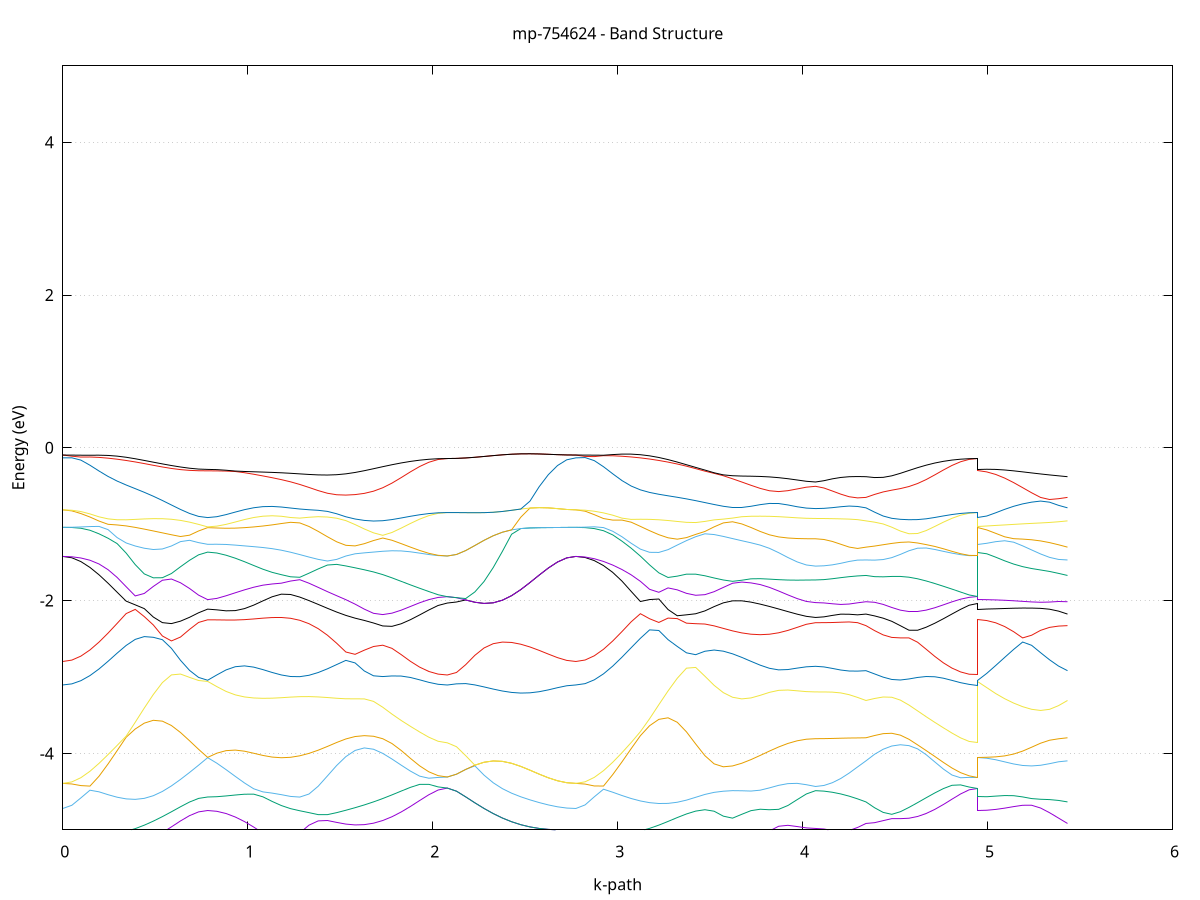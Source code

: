 set title 'mp-754624 - Band Structure'
set xlabel 'k-path'
set ylabel 'Energy (eV)'
set grid y
set yrange [-5:5]
set terminal png size 800,600
set output 'mp-754624_bands_gnuplot.png'
plot '-' using 1:2 with lines notitle, '-' using 1:2 with lines notitle, '-' using 1:2 with lines notitle, '-' using 1:2 with lines notitle, '-' using 1:2 with lines notitle, '-' using 1:2 with lines notitle, '-' using 1:2 with lines notitle, '-' using 1:2 with lines notitle, '-' using 1:2 with lines notitle, '-' using 1:2 with lines notitle, '-' using 1:2 with lines notitle, '-' using 1:2 with lines notitle, '-' using 1:2 with lines notitle, '-' using 1:2 with lines notitle, '-' using 1:2 with lines notitle, '-' using 1:2 with lines notitle, '-' using 1:2 with lines notitle, '-' using 1:2 with lines notitle, '-' using 1:2 with lines notitle, '-' using 1:2 with lines notitle, '-' using 1:2 with lines notitle, '-' using 1:2 with lines notitle, '-' using 1:2 with lines notitle, '-' using 1:2 with lines notitle, '-' using 1:2 with lines notitle, '-' using 1:2 with lines notitle, '-' using 1:2 with lines notitle, '-' using 1:2 with lines notitle, '-' using 1:2 with lines notitle, '-' using 1:2 with lines notitle, '-' using 1:2 with lines notitle, '-' using 1:2 with lines notitle, '-' using 1:2 with lines notitle, '-' using 1:2 with lines notitle, '-' using 1:2 with lines notitle, '-' using 1:2 with lines notitle, '-' using 1:2 with lines notitle, '-' using 1:2 with lines notitle, '-' using 1:2 with lines notitle, '-' using 1:2 with lines notitle, '-' using 1:2 with lines notitle, '-' using 1:2 with lines notitle, '-' using 1:2 with lines notitle, '-' using 1:2 with lines notitle, '-' using 1:2 with lines notitle, '-' using 1:2 with lines notitle, '-' using 1:2 with lines notitle, '-' using 1:2 with lines notitle, '-' using 1:2 with lines notitle, '-' using 1:2 with lines notitle, '-' using 1:2 with lines notitle, '-' using 1:2 with lines notitle, '-' using 1:2 with lines notitle, '-' using 1:2 with lines notitle, '-' using 1:2 with lines notitle, '-' using 1:2 with lines notitle, '-' using 1:2 with lines notitle, '-' using 1:2 with lines notitle, '-' using 1:2 with lines notitle, '-' using 1:2 with lines notitle, '-' using 1:2 with lines notitle, '-' using 1:2 with lines notitle, '-' using 1:2 with lines notitle, '-' using 1:2 with lines notitle
0.000000 -19.062342
0.048950 -19.057742
0.097901 -19.043742
0.146851 -19.020542
0.195802 -18.988242
0.244752 -18.947142
0.293702 -18.897342
0.342653 -18.839242
0.391603 -18.773342
0.440553 -18.700042
0.489504 -18.620242
0.538454 -18.534742
0.587405 -18.444942
0.636355 -18.353042
0.685305 -18.263742
0.734256 -18.188642
0.783206 -18.155442
0.783206 -18.155442
0.833013 -18.151642
0.882820 -18.140142
0.932627 -18.121042
0.982434 -18.094642
1.032241 -18.061142
1.082048 -18.020842
1.131855 -17.974342
1.181662 -17.921942
1.231469 -17.864542
1.281276 -17.802942
1.331083 -17.778342
1.380889 -17.872842
1.380889 -17.872842
1.430757 -17.969242
1.480624 -18.063842
1.530491 -18.154642
1.580358 -18.240642
1.630225 -18.320842
1.680092 -18.394342
1.729959 -18.460542
1.779826 -18.518942
1.829693 -18.569142
1.879560 -18.610642
1.929427 -18.643242
1.979295 -18.666742
2.029162 -18.680842
2.079029 -18.685542
2.079029 -18.685542
2.128683 -18.692142
2.178336 -18.711242
2.227990 -18.740642
2.277644 -18.777342
2.327298 -18.818242
2.376952 -18.860742
2.426606 -18.902442
2.476259 -18.941442
2.525913 -18.976542
2.575567 -19.006442
2.625221 -19.030442
2.674875 -19.048042
2.724529 -19.058742
2.774183 -19.062342
2.774183 -19.062342
2.824012 -19.057442
2.873841 -19.042642
2.923670 -19.018042
2.973499 -18.983842
3.023328 -18.940142
3.073157 -18.887342
3.122986 -18.825842
3.172815 -18.756042
3.222644 -18.678542
3.272474 -18.593942
3.322303 -18.503042
3.372132 -18.406742
3.421961 -18.306542
3.471790 -18.203842
3.521619 -18.101042
3.571448 -18.001942
3.621277 -17.912942
3.671106 -17.844042
3.720935 -17.805542
3.720935 -17.805542
3.770803 -17.796242
3.820670 -17.804242
3.870537 -17.819342
3.920404 -17.841242
3.970271 -17.859042
4.020138 -17.869842
4.070005 -17.873442
4.070005 -17.873442
4.115434 -17.889542
4.160863 -17.913842
4.206292 -17.941742
4.251721 -17.974042
4.297149 -18.011742
4.342578 -18.055342
4.342578 -18.055342
4.389086 -18.138642
4.435595 -18.219342
4.482103 -18.295542
4.528611 -18.366242
4.575119 -18.430942
4.621627 -18.489142
4.668136 -18.540242
4.714644 -18.584042
4.761152 -18.620342
4.807660 -18.648742
4.854168 -18.669142
4.900676 -18.681442
4.947185 -18.685542
4.947185 -18.155442
4.995700 -18.152742
5.044216 -18.144642
5.092731 -18.131542
5.141247 -18.114242
5.189762 -18.094042
5.238278 -18.072942
5.286793 -18.054242
5.335309 -18.042142
5.383824 -18.041542
5.432340 -18.055342
e
0.000000 -16.805542
0.048950 -16.805842
0.097901 -16.806942
0.146851 -16.811242
0.195802 -16.824042
0.244752 -16.854542
0.293702 -16.908742
0.342653 -16.982642
0.391603 -17.069642
0.440553 -17.165742
0.489504 -17.267942
0.538454 -17.374142
0.587405 -17.481942
0.636355 -17.588642
0.685305 -17.688742
0.734256 -17.770542
0.783206 -17.805942
0.783206 -17.805942
0.833013 -17.802642
0.882820 -17.792742
0.932627 -17.776542
0.982434 -17.754342
1.032241 -17.726742
1.082048 -17.694942
1.131855 -17.661742
1.181662 -17.634742
1.231469 -17.636842
1.281276 -17.691642
1.331083 -17.737142
1.380889 -17.670642
1.380889 -17.670642
1.430757 -17.603142
1.480624 -17.537442
1.530491 -17.476542
1.580358 -17.424042
1.630225 -17.384342
1.680092 -17.360242
1.729959 -17.351342
1.779826 -17.353842
1.829693 -17.362842
1.879560 -17.374242
1.929427 -17.385342
1.979295 -17.394342
2.029162 -17.400142
2.079029 -17.402142
2.079029 -17.402142
2.128683 -17.392742
2.178336 -17.365842
2.227990 -17.323942
2.277644 -17.270542
2.327298 -17.209342
2.376952 -17.144042
2.426606 -17.078142
2.476259 -17.014542
2.525913 -16.955842
2.575567 -16.904442
2.625221 -16.862442
2.674875 -16.831242
2.724529 -16.812042
2.774183 -16.805542
2.774183 -16.805542
2.824012 -16.805242
2.873841 -16.804642
2.923670 -16.806342
2.973499 -16.815042
3.023328 -16.837042
3.073157 -16.875642
3.122986 -16.927742
3.172815 -16.988642
3.222644 -17.055042
3.272474 -17.124642
3.322303 -17.195942
3.372132 -17.267542
3.421961 -17.338442
3.471790 -17.407642
3.521619 -17.474342
3.571448 -17.537842
3.621277 -17.597342
3.671106 -17.652342
3.720935 -17.702042
3.720935 -17.702042
3.770803 -17.746142
3.820670 -17.784142
3.870537 -17.814942
3.920404 -17.832542
3.970271 -17.844642
4.020138 -17.852342
4.070005 -17.854942
4.070005 -17.854942
4.115434 -17.839042
4.160863 -17.815442
4.206292 -17.789242
4.251721 -17.759942
4.297149 -17.727142
4.342578 -17.690542
4.342578 -17.690542
4.389086 -17.600142
4.435595 -17.516542
4.482103 -17.446042
4.528611 -17.394742
4.575119 -17.365742
4.621627 -17.355942
4.668136 -17.358442
4.714644 -17.366942
4.761152 -17.377442
4.807660 -17.387342
4.854168 -17.395342
4.900676 -17.400342
4.947185 -17.402142
4.947185 -17.805942
4.995700 -17.804842
5.044216 -17.802042
5.092731 -17.797442
5.141247 -17.791542
5.189762 -17.784342
5.238278 -17.775542
5.286793 -17.764242
5.335309 -17.748142
5.383824 -17.724142
5.432340 -17.690542
e
0.000000 -16.479142
0.048950 -16.509242
0.097901 -16.550742
0.146851 -16.595942
0.195802 -16.639642
0.244752 -16.672442
0.293702 -16.688542
0.342653 -16.694442
0.391603 -16.713342
0.440553 -16.736842
0.489504 -16.758442
0.538454 -16.777342
0.587405 -16.793142
0.636355 -16.805642
0.685305 -16.814642
0.734256 -16.820142
0.783206 -16.821942
0.783206 -16.821942
0.833013 -16.840842
0.882820 -16.888942
0.932627 -16.954442
0.982434 -17.031142
1.032241 -17.115542
1.082048 -17.204842
1.131855 -17.294942
1.181662 -17.377042
1.231469 -17.427242
1.281276 -17.421142
1.331083 -17.379742
1.380889 -17.324442
1.380889 -17.324442
1.430757 -17.262442
1.480624 -17.196942
1.530491 -17.129342
1.580358 -17.061042
1.630225 -16.992942
1.680092 -16.926042
1.729959 -16.861642
1.779826 -16.802642
1.829693 -16.750342
1.879560 -16.698342
1.929427 -16.647842
1.979295 -16.602842
2.029162 -16.568642
2.079029 -16.554942
2.079029 -16.554942
2.128683 -16.554342
2.178336 -16.552642
2.227990 -16.549942
2.277644 -16.546242
2.327298 -16.541642
2.376952 -16.536042
2.426606 -16.529742
2.476259 -16.522842
2.525913 -16.515142
2.575567 -16.507142
2.625221 -16.499042
2.674875 -16.490742
2.724529 -16.483242
2.774183 -16.479142
2.774183 -16.479142
2.824012 -16.508642
2.873841 -16.549442
2.923670 -16.595742
2.973499 -16.647042
3.023328 -16.702842
3.073157 -16.762742
3.122986 -16.826142
3.172815 -16.892142
3.222644 -16.960142
3.272474 -17.029242
3.322303 -17.098242
3.372132 -17.166242
3.421961 -17.231842
3.471790 -17.293542
3.521619 -17.349242
3.571448 -17.395542
3.621277 -17.426842
3.671106 -17.433442
3.720935 -17.406242
3.720935 -17.406242
3.770803 -17.347242
3.820670 -17.270142
3.870537 -17.187242
3.920404 -17.106742
3.970271 -17.035342
4.020138 -16.981142
4.070005 -16.959242
4.070005 -16.959242
4.115434 -16.957942
4.160863 -16.953742
4.206292 -16.946942
4.251721 -16.937942
4.297149 -16.927342
4.342578 -16.919342
4.342578 -16.919342
4.389086 -16.935542
4.435595 -16.955142
4.482103 -16.963042
4.528611 -16.953042
4.575119 -16.922342
4.621627 -16.874642
4.668136 -16.817042
4.714644 -16.756442
4.761152 -16.697742
4.807660 -16.644242
4.854168 -16.599242
4.900676 -16.567142
4.947185 -16.554942
4.947185 -16.821942
4.995700 -16.823742
5.044216 -16.829042
5.092731 -16.837142
5.141247 -16.847542
5.189762 -16.859342
5.238278 -16.871942
5.286793 -16.884942
5.335309 -16.897942
5.383824 -16.910142
5.432340 -16.919342
e
0.000000 -16.479142
0.048950 -16.502042
0.097901 -16.532342
0.146851 -16.563542
0.195802 -16.594842
0.244752 -16.625542
0.293702 -16.654942
0.342653 -16.679542
0.391603 -16.681942
0.440553 -16.673842
0.489504 -16.663642
0.538454 -16.652942
0.587405 -16.643042
0.636355 -16.634642
0.685305 -16.628442
0.734256 -16.624542
0.783206 -16.623242
0.783206 -16.623242
0.833013 -16.612042
0.882820 -16.587042
0.932627 -16.559042
0.982434 -16.533442
1.032241 -16.514542
1.082048 -16.511242
1.131855 -16.530242
1.181662 -16.562742
1.231469 -16.602142
1.281276 -16.645442
1.331083 -16.690742
1.380889 -16.736142
1.380889 -16.736142
1.430757 -16.779842
1.480624 -16.819442
1.530491 -16.851642
1.580358 -16.872942
1.630225 -16.878942
1.680092 -16.867142
1.729959 -16.837742
1.779826 -16.792842
1.829693 -16.737742
1.879560 -16.684242
1.929427 -16.636042
1.979295 -16.595442
2.029162 -16.566142
2.079029 -16.554842
2.079029 -16.554842
2.128683 -16.554342
2.178336 -16.552642
2.227990 -16.549942
2.277644 -16.546242
2.327298 -16.541642
2.376952 -16.536042
2.426606 -16.529742
2.476259 -16.522842
2.525913 -16.515142
2.575567 -16.507142
2.625221 -16.499042
2.674875 -16.490742
2.724529 -16.483242
2.774183 -16.479142
2.774183 -16.479142
2.824012 -16.507242
2.873841 -16.543542
2.923670 -16.579742
2.973499 -16.610542
3.023328 -16.629142
3.073157 -16.632342
3.122986 -16.622942
3.172815 -16.605542
3.222644 -16.583742
3.272474 -16.559942
3.322303 -16.536642
3.372132 -16.515942
3.421961 -16.500342
3.471790 -16.492142
3.521619 -16.493642
3.571448 -16.505742
3.621277 -16.524842
3.671106 -16.546842
3.720935 -16.570642
3.720935 -16.570642
3.770803 -16.595842
3.820670 -16.622642
3.870537 -16.651342
3.920404 -16.682242
3.970271 -16.714442
4.020138 -16.743442
4.070005 -16.756542
4.070005 -16.756542
4.115434 -16.766042
4.160863 -16.789842
4.206292 -16.819942
4.251721 -16.850042
4.297149 -16.875742
4.342578 -16.890942
4.342578 -16.890942
4.389086 -16.888742
4.435595 -16.871442
4.482103 -16.848842
4.528611 -16.822442
4.575119 -16.792842
4.621627 -16.760742
4.668136 -16.726642
4.714644 -16.691142
4.761152 -16.655342
4.807660 -16.620442
4.854168 -16.588842
4.900676 -16.564542
4.947185 -16.554842
4.947185 -16.623242
4.995700 -16.629742
5.044216 -16.648642
5.092731 -16.678042
5.141247 -16.714742
5.189762 -16.754942
5.238278 -16.795042
5.286793 -16.831142
5.335309 -16.860142
5.383824 -16.879842
5.432340 -16.890942
e
0.000000 -16.464942
0.048950 -16.444742
0.097901 -16.423042
0.146851 -16.406542
0.195802 -16.395042
0.244752 -16.387942
0.293702 -16.384342
0.342653 -16.383342
0.391603 -16.383942
0.440553 -16.385242
0.489504 -16.386342
0.538454 -16.386542
0.587405 -16.385142
0.636355 -16.381842
0.685305 -16.376842
0.734256 -16.371142
0.783206 -16.368042
0.783206 -16.368042
0.833013 -16.372642
0.882820 -16.383342
0.932627 -16.397442
0.982434 -16.414142
1.032241 -16.430542
1.082048 -16.438042
1.131855 -16.429942
1.181662 -16.414242
1.231469 -16.396742
1.281276 -16.379442
1.331083 -16.363042
1.380889 -16.348142
1.380889 -16.348142
1.430757 -16.334842
1.480624 -16.323842
1.530491 -16.315242
1.580358 -16.309442
1.630225 -16.306942
1.680092 -16.307842
1.729959 -16.312442
1.779826 -16.320542
1.829693 -16.332142
1.879560 -16.346842
1.929427 -16.363942
1.979295 -16.382142
2.029162 -16.397742
2.079029 -16.404342
2.079029 -16.404342
2.128683 -16.404742
2.178336 -16.405742
2.227990 -16.407442
2.277644 -16.409942
2.327298 -16.413142
2.376952 -16.417042
2.426606 -16.421742
2.476259 -16.427142
2.525913 -16.433042
2.575567 -16.439542
2.625221 -16.446642
2.674875 -16.453842
2.724529 -16.461042
2.774183 -16.464942
2.774183 -16.464942
2.824012 -16.440842
2.873841 -16.416042
2.923670 -16.396342
2.973499 -16.381642
3.023328 -16.371642
3.073157 -16.366442
3.122986 -16.365442
3.172815 -16.368342
3.222644 -16.374942
3.272474 -16.384742
3.322303 -16.397242
3.372132 -16.411942
3.421961 -16.428242
3.471790 -16.444942
3.521619 -16.459442
3.571448 -16.469442
3.621277 -16.477242
3.671106 -16.484842
3.720935 -16.492542
3.720935 -16.492542
3.770803 -16.500042
3.820670 -16.506942
3.870537 -16.513042
3.920404 -16.517842
3.970271 -16.521442
4.020138 -16.523642
4.070005 -16.524242
4.070005 -16.524242
4.115434 -16.515142
4.160863 -16.492142
4.206292 -16.462942
4.251721 -16.433442
4.297149 -16.407042
4.342578 -16.386042
4.342578 -16.386042
4.389086 -16.373842
4.435595 -16.363742
4.482103 -16.355642
4.528611 -16.349542
4.575119 -16.345842
4.621627 -16.344742
4.668136 -16.346642
4.714644 -16.351642
4.761152 -16.360142
4.807660 -16.371842
4.854168 -16.385742
4.900676 -16.398642
4.947185 -16.404342
4.947185 -16.368042
4.995700 -16.375242
5.044216 -16.383842
5.092731 -16.387742
5.141247 -16.387242
5.189762 -16.383942
5.238278 -16.379842
5.286793 -16.376642
5.335309 -16.375942
5.383824 -16.378942
5.432340 -16.386042
e
0.000000 -16.464942
0.048950 -16.439942
0.097901 -16.412942
0.146851 -16.388842
0.195802 -16.367542
0.244752 -16.349442
0.293702 -16.334642
0.342653 -16.323442
0.391603 -16.315842
0.440553 -16.311742
0.489504 -16.311042
0.538454 -16.313442
0.587405 -16.318442
0.636355 -16.325442
0.685305 -16.333642
0.734256 -16.341442
0.783206 -16.345242
0.783206 -16.345242
0.833013 -16.342042
0.882820 -16.335942
0.932627 -16.329442
0.982434 -16.323142
1.032241 -16.316942
1.082048 -16.310842
1.131855 -16.304742
1.181662 -16.298842
1.231469 -16.293042
1.281276 -16.287642
1.331083 -16.282742
1.380889 -16.278542
1.380889 -16.278542
1.430757 -16.275342
1.480624 -16.273442
1.530491 -16.272842
1.580358 -16.273942
1.630225 -16.276942
1.680092 -16.282142
1.729959 -16.289942
1.779826 -16.300642
1.829693 -16.314742
1.879560 -16.332342
1.929427 -16.352942
1.979295 -16.375342
2.029162 -16.395442
2.079029 -16.404342
2.079029 -16.404342
2.128683 -16.404742
2.178336 -16.405742
2.227990 -16.407442
2.277644 -16.409942
2.327298 -16.413142
2.376952 -16.417042
2.426606 -16.421742
2.476259 -16.427142
2.525913 -16.433042
2.575567 -16.439542
2.625221 -16.446642
2.674875 -16.453842
2.724529 -16.460942
2.774183 -16.464942
2.774183 -16.464942
2.824012 -16.440342
2.873841 -16.414142
2.923670 -16.392042
2.973499 -16.374142
3.023328 -16.360242
3.073157 -16.350042
3.122986 -16.343042
3.172815 -16.338642
3.222644 -16.336342
3.272474 -16.335042
3.322303 -16.333642
3.372132 -16.330842
3.421961 -16.325242
3.471790 -16.315742
3.521619 -16.303042
3.571448 -16.288542
3.621277 -16.274442
3.671106 -16.262142
3.720935 -16.253142
3.720935 -16.253142
3.770803 -16.247942
3.820670 -16.246442
3.870537 -16.248242
3.920404 -16.252142
3.970271 -16.256642
4.020138 -16.260242
4.070005 -16.261542
4.070005 -16.261542
4.115434 -16.261842
4.160863 -16.262642
4.206292 -16.263642
4.251721 -16.264642
4.297149 -16.264842
4.342578 -16.263642
4.342578 -16.263642
4.389086 -16.259342
4.435595 -16.256742
4.482103 -16.256542
4.528611 -16.259542
4.575119 -16.266142
4.621627 -16.276642
4.668136 -16.291142
4.714644 -16.309242
4.761152 -16.330542
4.807660 -16.353842
4.854168 -16.377142
4.900676 -16.396342
4.947185 -16.404342
4.947185 -16.345242
4.995700 -16.334942
5.044216 -16.318042
5.092731 -16.301942
5.141247 -16.288742
5.189762 -16.278942
5.238278 -16.272542
5.286793 -16.268742
5.335309 -16.266742
5.383824 -16.265242
5.432340 -16.263642
e
0.000000 -6.548642
0.048950 -6.545842
0.097901 -6.537342
0.146851 -6.523042
0.195802 -6.502942
0.244752 -6.477342
0.293702 -6.446842
0.342653 -6.412442
0.391603 -6.375942
0.440553 -6.339142
0.489504 -6.304042
0.538454 -6.272342
0.587405 -6.244742
0.636355 -6.221642
0.685305 -6.202642
0.734256 -6.188642
0.783206 -6.183042
0.783206 -6.183042
0.833013 -6.178742
0.882820 -6.162942
0.932627 -6.132442
0.982434 -6.087142
1.032241 -6.029242
1.082048 -5.962442
1.131855 -5.891842
1.181662 -5.823842
1.231469 -5.766342
1.281276 -5.727342
1.331083 -5.713542
1.380889 -5.724542
1.380889 -5.724542
1.430757 -5.752442
1.480624 -5.787342
1.530491 -5.822542
1.580358 -5.854842
1.630225 -5.883042
1.680092 -5.906942
1.729959 -5.926742
1.779826 -5.942742
1.829693 -5.955342
1.879560 -5.964842
1.929427 -5.971642
1.979295 -5.976142
2.029162 -5.978642
2.079029 -5.979442
2.079029 -5.979442
2.128683 -5.980342
2.178336 -5.983542
2.227990 -5.990742
2.277644 -6.005342
2.327298 -6.032042
2.376952 -6.075842
2.426606 -6.138742
2.476259 -6.216542
2.525913 -6.300442
2.575567 -6.381042
2.625221 -6.450742
2.674875 -6.504042
2.724529 -6.537342
2.774183 -6.548642
2.774183 -6.548642
2.824012 -6.546542
2.873841 -6.540142
2.923670 -6.529142
2.973499 -6.513342
3.023328 -6.492242
3.073157 -6.465342
3.122986 -6.432142
3.172815 -6.392542
3.222644 -6.346242
3.272474 -6.293142
3.322303 -6.233642
3.372132 -6.168042
3.421961 -6.097442
3.471790 -6.023042
3.521619 -5.947142
3.571448 -5.873342
3.621277 -5.807242
3.671106 -5.759142
3.720935 -5.745742
3.720935 -5.745742
3.770803 -5.780242
3.820670 -5.850542
3.870537 -5.931042
3.920404 -6.004042
3.970271 -6.060342
4.020138 -6.095542
4.070005 -6.107542
4.070005 -6.107542
4.115434 -6.107942
4.160863 -6.109242
4.206292 -6.111142
4.251721 -6.113142
4.297149 -6.114642
4.342578 -6.114842
4.342578 -6.114842
4.389086 -6.089242
4.435595 -6.061642
4.482103 -6.033742
4.528611 -6.007742
4.575119 -5.986342
4.621627 -5.971942
4.668136 -5.965442
4.714644 -5.965342
4.761152 -5.968842
4.807660 -5.973142
4.854168 -5.976642
4.900676 -5.978742
4.947185 -5.979442
4.947185 -6.183042
4.995700 -6.192742
5.044216 -6.207342
5.092731 -6.216342
5.141247 -6.217642
5.189762 -6.211542
5.238278 -6.199142
5.286793 -6.181542
5.335309 -6.160342
5.383824 -6.137342
5.432340 -6.114842
e
0.000000 -5.465442
0.048950 -5.471642
0.097901 -5.489442
0.146851 -5.518242
0.195802 -5.557942
0.244752 -5.607942
0.293702 -5.665942
0.342653 -5.728142
0.391603 -5.790842
0.440553 -5.851442
0.489504 -5.907942
0.538454 -5.958942
0.587405 -6.003742
0.636355 -6.041642
0.685305 -6.072042
0.734256 -6.093342
0.783206 -6.101542
0.783206 -6.101542
0.833013 -6.084842
0.882820 -6.038442
0.932627 -5.967442
0.982434 -5.875142
1.032241 -5.763842
1.082048 -5.636342
1.131855 -5.496742
1.181662 -5.355542
1.231469 -5.309742
1.281276 -5.364342
1.331083 -5.412142
1.380889 -5.445142
1.380889 -5.445142
1.430757 -5.466742
1.480624 -5.482042
1.530491 -5.493042
1.580358 -5.499542
1.630225 -5.500442
1.680092 -5.494342
1.729959 -5.479942
1.779826 -5.456442
1.829693 -5.424042
1.879560 -5.384242
1.929427 -5.340542
1.979295 -5.298642
2.029162 -5.267142
2.079029 -5.255142
2.079029 -5.255142
2.128683 -5.261642
2.178336 -5.281342
2.227990 -5.314742
2.277644 -5.360342
2.327298 -5.412242
2.376952 -5.460242
2.426606 -5.494742
2.476259 -5.511842
2.525913 -5.513942
2.575567 -5.505742
2.625221 -5.492642
2.674875 -5.479042
2.724529 -5.469142
2.774183 -5.465442
2.774183 -5.465442
2.824012 -5.472042
2.873841 -5.490142
2.923670 -5.516442
2.973499 -5.546542
3.023328 -5.577042
3.073157 -5.605342
3.122986 -5.629742
3.172815 -5.649042
3.222644 -5.661742
3.272474 -5.666242
3.322303 -5.661142
3.372132 -5.645242
3.421961 -5.617742
3.471790 -5.578042
3.521619 -5.526242
3.571448 -5.462342
3.621277 -5.387442
3.671106 -5.303842
3.720935 -5.235542
3.720935 -5.235542
3.770803 -5.250242
3.820670 -5.237642
3.870537 -5.204242
3.920404 -5.166042
3.970271 -5.132042
4.020138 -5.107942
4.070005 -5.098842
4.070005 -5.098842
4.115434 -5.096042
4.160863 -5.089342
4.206292 -5.091542
4.251721 -5.128142
4.297149 -5.187642
4.342578 -5.258642
4.342578 -5.258642
4.389086 -5.259142
4.435595 -5.282642
4.482103 -5.321042
4.528611 -5.363042
4.575119 -5.397742
4.621627 -5.417242
4.668136 -5.417742
4.714644 -5.400242
4.761152 -5.369042
4.807660 -5.330842
4.854168 -5.293442
4.900676 -5.265642
4.947185 -5.255142
4.947185 -6.101542
4.995700 -6.080242
5.044216 -6.031242
5.092731 -5.965842
5.141247 -5.887242
5.189762 -5.797142
5.238278 -5.697342
5.286793 -5.589942
5.335309 -5.478042
5.383824 -5.365642
5.432340 -5.258642
e
0.000000 -5.005042
0.048950 -5.034642
0.097901 -5.094142
0.146851 -5.152842
0.195802 -5.198242
0.244752 -5.225142
0.293702 -5.233242
0.342653 -5.224042
0.391603 -5.198942
0.440553 -5.158742
0.489504 -5.104342
0.538454 -5.037442
0.587405 -4.961842
0.636355 -4.884342
0.685305 -4.814842
0.734256 -4.765742
0.783206 -4.747942
0.783206 -4.747942
0.833013 -4.758142
0.882820 -4.787242
0.932627 -4.832942
0.982434 -4.892842
1.032241 -4.964442
1.082048 -5.043742
1.131855 -5.125442
1.181662 -5.198742
1.231469 -5.169442
1.281276 -5.041442
1.331083 -4.939642
1.380889 -4.883842
1.380889 -4.883842
1.430757 -4.878742
1.480624 -4.903342
1.530491 -4.925542
1.580358 -4.936542
1.630225 -4.932942
1.680092 -4.913742
1.729959 -4.878842
1.779826 -4.829342
1.829693 -4.766942
1.879560 -4.694742
1.929427 -4.617042
1.979295 -4.541142
2.029162 -4.479742
2.079029 -4.454042
2.079029 -4.454042
2.128683 -4.494742
2.178336 -4.569142
2.227990 -4.647042
2.277644 -4.721042
2.327298 -4.787942
2.376952 -4.846242
2.426606 -4.894842
2.476259 -4.933542
2.525913 -4.962442
2.575567 -4.982442
2.625221 -4.994842
2.674875 -5.001442
2.724529 -5.004242
2.774183 -5.005042
2.774183 -5.005042
2.824012 -5.037842
2.873841 -5.103642
2.923670 -5.172542
2.973499 -5.235342
3.023328 -5.288642
3.073157 -5.329842
3.122986 -5.356842
3.172815 -5.368142
3.222644 -5.363442
3.272474 -5.343042
3.322303 -5.308142
3.372132 -5.260442
3.421961 -5.201842
3.471790 -5.134742
3.521619 -5.063742
3.571448 -5.002042
3.621277 -5.019142
3.671106 -5.119742
3.720935 -5.180742
3.720935 -5.180742
3.770803 -5.104342
3.820670 -5.015842
3.870537 -4.953942
3.920404 -4.941642
3.970271 -4.957542
4.020138 -4.975342
4.070005 -4.982742
4.070005 -4.982742
4.115434 -4.989942
4.160863 -5.008942
4.206292 -5.024742
4.251721 -5.008742
4.297149 -4.969742
4.342578 -4.917342
4.342578 -4.917342
4.389086 -4.907042
4.435595 -4.880542
4.482103 -4.854242
4.528611 -4.854342
4.575119 -4.848842
4.621627 -4.826042
4.668136 -4.786742
4.714644 -4.733442
4.761152 -4.669342
4.807660 -4.599542
4.854168 -4.531242
4.900676 -4.476642
4.947185 -4.454042
4.947185 -4.747942
4.995700 -4.744242
5.044216 -4.733442
5.092731 -4.716742
5.141247 -4.696742
5.189762 -4.679242
5.238278 -4.679042
5.286793 -4.715242
5.335309 -4.776742
5.383824 -4.847042
5.432340 -4.917342
e
0.000000 -5.005042
0.048950 -5.009342
0.097901 -5.020842
0.146851 -5.035142
0.195802 -5.046642
0.244752 -5.050042
0.293702 -5.041642
0.342653 -5.019742
0.391603 -4.985042
0.440553 -4.939942
0.489504 -4.886842
0.538454 -4.827942
0.587405 -4.764442
0.636355 -4.698842
0.685305 -4.636742
0.734256 -4.589242
0.783206 -4.570942
0.783206 -4.570942
0.833013 -4.566942
0.882820 -4.557042
0.932627 -4.544942
0.982434 -4.534542
1.032241 -4.533642
1.082048 -4.568742
1.131855 -4.628942
1.181662 -4.682842
1.231469 -4.723342
1.281276 -4.751042
1.331083 -4.775742
1.380889 -4.801542
1.380889 -4.801542
1.430757 -4.801842
1.480624 -4.775842
1.530491 -4.744442
1.580358 -4.710942
1.630225 -4.674742
1.680092 -4.634842
1.729959 -4.590942
1.779826 -4.543242
1.829693 -4.493342
1.879560 -4.444742
1.929427 -4.405742
1.979295 -4.405242
2.029162 -4.438642
2.079029 -4.454042
2.079029 -4.454042
2.128683 -4.494742
2.178336 -4.569142
2.227990 -4.647042
2.277644 -4.721042
2.327298 -4.787942
2.376952 -4.846242
2.426606 -4.894842
2.476259 -4.933542
2.525913 -4.962442
2.575567 -4.982442
2.625221 -4.994842
2.674875 -5.001442
2.724529 -5.004242
2.774183 -5.005042
2.774183 -5.005042
2.824012 -5.010542
2.873841 -5.023942
2.923670 -5.038542
2.973499 -5.048042
3.023328 -5.048242
3.073157 -5.037242
3.122986 -5.014742
3.172815 -4.981342
3.222644 -4.939142
3.272474 -4.890642
3.322303 -4.840142
3.372132 -4.792942
3.421961 -4.755542
3.471790 -4.737442
3.521619 -4.756942
3.571448 -4.821642
3.621277 -4.847842
3.671106 -4.797542
3.720935 -4.749642
3.720935 -4.749642
3.770803 -4.731142
3.820670 -4.737742
3.870537 -4.732442
3.920404 -4.682442
3.970271 -4.606142
4.020138 -4.531542
4.070005 -4.488142
4.070005 -4.488142
4.115434 -4.494042
4.160863 -4.508842
4.206292 -4.530842
4.251721 -4.559842
4.297149 -4.595142
4.342578 -4.635142
4.342578 -4.635142
4.389086 -4.711442
4.435595 -4.772442
4.482103 -4.797642
4.528611 -4.763642
4.575119 -4.707242
4.621627 -4.644942
4.668136 -4.580742
4.714644 -4.518042
4.761152 -4.460842
4.807660 -4.417742
4.854168 -4.412542
4.900676 -4.440542
4.947185 -4.454042
4.947185 -4.570942
4.995700 -4.567442
5.044216 -4.559242
5.092731 -4.551942
5.141247 -4.553742
5.189762 -4.569742
5.238278 -4.591542
5.286793 -4.600542
5.335309 -4.604842
5.383824 -4.615842
5.432340 -4.635142
e
0.000000 -4.721242
0.048950 -4.679342
0.097901 -4.582442
0.146851 -4.482042
0.195802 -4.503142
0.244752 -4.540742
0.293702 -4.573642
0.342653 -4.595642
0.391603 -4.601942
0.440553 -4.588742
0.489504 -4.553942
0.538454 -4.498342
0.587405 -4.425642
0.636355 -4.341042
0.685305 -4.249742
0.734256 -4.154442
0.783206 -4.055842
0.783206 -4.055842
0.833013 -4.128342
0.882820 -4.212742
0.932627 -4.300942
0.982434 -4.387142
1.032241 -4.463442
1.082048 -4.503942
1.131855 -4.519942
1.181662 -4.540342
1.231469 -4.563442
1.281276 -4.571842
1.331083 -4.532042
1.380889 -4.430242
1.380889 -4.430242
1.430757 -4.295242
1.480624 -4.158942
1.530491 -4.042442
1.580358 -3.961642
1.630225 -3.928542
1.680092 -3.945642
1.729959 -4.000042
1.779826 -4.073842
1.829693 -4.154042
1.879560 -4.231842
1.929427 -4.297942
1.979295 -4.325042
2.029162 -4.314842
2.079029 -4.309342
2.079029 -4.309342
2.128683 -4.272442
2.178336 -4.210142
2.227990 -4.162942
2.277644 -4.284742
2.327298 -4.384642
2.376952 -4.461742
2.426606 -4.521042
2.476259 -4.568242
2.525913 -4.608342
2.575567 -4.643742
2.625221 -4.674542
2.674875 -4.699242
2.724529 -4.715542
2.774183 -4.721242
2.774183 -4.721242
2.824012 -4.674542
2.873841 -4.568242
2.923670 -4.469042
2.973499 -4.508442
3.023328 -4.551442
3.073157 -4.590742
3.122986 -4.622742
3.172815 -4.645142
3.222644 -4.656042
3.272474 -4.654542
3.322303 -4.639642
3.372132 -4.611842
3.421961 -4.574842
3.471790 -4.537342
3.521619 -4.510242
3.571448 -4.495142
3.621277 -4.487842
3.671106 -4.489342
3.720935 -4.493042
3.720935 -4.493042
3.770803 -4.481742
3.820670 -4.451542
3.870537 -4.418242
3.920404 -4.395942
3.970271 -4.392342
4.020138 -4.409942
4.070005 -4.433142
4.070005 -4.433142
4.115434 -4.419942
4.160863 -4.383942
4.206292 -4.328842
4.251721 -4.258042
4.297149 -4.177542
4.342578 -4.097842
4.342578 -4.097842
4.389086 -4.011842
4.435595 -3.945842
4.482103 -3.903442
4.528611 -3.887042
4.575119 -3.898342
4.621627 -3.940642
4.668136 -4.016942
4.714644 -4.111342
4.761152 -4.204942
4.807660 -4.283242
4.854168 -4.319142
4.900676 -4.313942
4.947185 -4.309342
4.947185 -4.055842
4.995700 -4.063242
5.044216 -4.083242
5.092731 -4.110942
5.141247 -4.138542
5.189762 -4.158142
5.238278 -4.164242
5.286793 -4.155542
5.335309 -4.134642
5.383824 -4.109942
5.432340 -4.097842
e
0.000000 -4.392642
0.048950 -4.400442
0.097901 -4.421542
0.146851 -4.428242
0.195802 -4.299342
0.244752 -4.138342
0.293702 -3.964542
0.342653 -3.788642
0.391603 -3.680742
0.440553 -3.604142
0.489504 -3.566842
0.538454 -3.577942
0.587405 -3.635442
0.636355 -3.726442
0.685305 -3.834642
0.734256 -3.946742
0.783206 -4.052442
0.783206 -4.052442
0.833013 -3.997342
0.882820 -3.964042
0.932627 -3.956742
0.982434 -3.971242
1.032241 -3.998242
1.082048 -4.026842
1.131855 -4.048342
1.181662 -4.057042
1.231469 -4.051242
1.281276 -4.031542
1.331083 -3.999942
1.380889 -3.958242
1.380889 -3.958242
1.430757 -3.909142
1.480624 -3.857542
1.530491 -3.811042
1.580358 -3.779442
1.630225 -3.767842
1.680092 -3.775842
1.729959 -3.807942
1.779826 -3.871042
1.829693 -3.961742
1.879560 -4.065042
1.929427 -4.163142
1.979295 -4.241342
2.029162 -4.291342
2.079029 -4.309342
2.079029 -4.309342
2.128683 -4.272442
2.178336 -4.210142
2.227990 -4.154642
2.277644 -4.116142
2.327298 -4.099042
2.376952 -4.104442
2.426606 -4.129942
2.476259 -4.170442
2.525913 -4.219742
2.575567 -4.271442
2.625221 -4.319442
2.674875 -4.358342
2.724529 -4.383842
2.774183 -4.392642
2.774183 -4.392642
2.824012 -4.401642
2.873841 -4.426542
2.923670 -4.427342
2.973499 -4.277542
3.023328 -4.111742
3.073157 -3.937842
3.122986 -3.768442
3.172815 -3.637542
3.222644 -3.554642
3.272474 -3.534142
3.322303 -3.592642
3.372132 -3.718242
3.421961 -3.876742
3.471790 -4.029742
3.521619 -4.136942
3.571448 -4.175542
3.621277 -4.164342
3.671106 -4.129142
3.720935 -4.081342
3.720935 -4.081342
3.770803 -4.026542
3.820670 -3.969742
3.870537 -3.915942
3.920404 -3.869942
3.970271 -3.835442
4.020138 -3.814542
4.070005 -3.807642
4.070005 -3.807642
4.115434 -3.806742
4.160863 -3.804442
4.206292 -3.801442
4.251721 -3.798942
4.297149 -3.797642
4.342578 -3.795642
4.342578 -3.795642
4.389086 -3.766242
4.435595 -3.741642
4.482103 -3.736642
4.528611 -3.761142
4.575119 -3.815342
4.621627 -3.888242
4.668136 -3.963142
4.714644 -4.039542
4.761152 -4.117942
4.807660 -4.191442
4.854168 -4.252342
4.900676 -4.293742
4.947185 -4.309342
4.947185 -4.052442
4.995700 -4.050942
5.044216 -4.045442
5.092731 -4.032842
5.141247 -4.008642
5.189762 -3.969942
5.238278 -3.919242
5.286793 -3.866742
5.335309 -3.827742
5.383824 -3.808942
5.432340 -3.795642
e
0.000000 -4.392642
0.048950 -4.373242
0.097901 -4.317942
0.146851 -4.234242
0.195802 -4.130642
0.244752 -4.015442
0.293702 -3.896042
0.342653 -3.773942
0.391603 -3.592942
0.440553 -3.406842
0.489504 -3.228842
0.538454 -3.073442
0.587405 -2.972642
0.636355 -2.961442
0.685305 -3.004842
0.734256 -3.045942
0.783206 -3.057942
0.783206 -3.057942
0.833013 -3.125942
0.882820 -3.188842
0.932627 -3.233842
0.982434 -3.261042
1.032241 -3.274642
1.082048 -3.279142
1.131855 -3.277242
1.181662 -3.271142
1.231469 -3.263242
1.281276 -3.257542
1.331083 -3.256542
1.380889 -3.260842
1.380889 -3.260842
1.430757 -3.268742
1.480624 -3.278342
1.530491 -3.285242
1.580358 -3.285642
1.630225 -3.286842
1.680092 -3.319242
1.729959 -3.395742
1.779826 -3.485742
1.829693 -3.569142
1.879560 -3.645842
1.929427 -3.719742
1.979295 -3.788542
2.029162 -3.841342
2.079029 -3.861842
2.079029 -3.861842
2.128683 -3.912542
2.178336 -4.029742
2.227990 -4.154642
2.277644 -4.116142
2.327298 -4.099042
2.376952 -4.104442
2.426606 -4.129942
2.476259 -4.170442
2.525913 -4.219742
2.575567 -4.271442
2.625221 -4.319442
2.674875 -4.358342
2.724529 -4.383842
2.774183 -4.392642
2.774183 -4.392642
2.824012 -4.372142
2.873841 -4.314042
2.923670 -4.225942
2.973499 -4.116042
3.023328 -3.991342
3.073157 -3.858042
3.122986 -3.715542
3.172815 -3.545942
3.222644 -3.362742
3.272474 -3.182842
3.322303 -3.016842
3.372132 -2.884342
3.421961 -2.874742
3.471790 -2.989742
3.521619 -3.109042
3.571448 -3.204742
3.621277 -3.265242
3.671106 -3.286542
3.720935 -3.274042
3.720935 -3.274042
3.770803 -3.240042
3.820670 -3.201142
3.870537 -3.174742
3.920404 -3.170642
3.970271 -3.180642
4.020138 -3.191342
4.070005 -3.195542
4.070005 -3.195542
4.115434 -3.195642
4.160863 -3.198142
4.206292 -3.208342
4.251721 -3.231642
4.297149 -3.267342
4.342578 -3.307442
4.342578 -3.307442
4.389086 -3.281342
4.435595 -3.261842
4.482103 -3.265142
4.528611 -3.302542
4.575119 -3.367242
4.621627 -3.443342
4.668136 -3.520042
4.714644 -3.593642
4.761152 -3.664942
4.807660 -3.733942
4.854168 -3.796842
4.900676 -3.843842
4.947185 -3.861842
4.947185 -3.057942
4.995700 -3.138942
5.044216 -3.216942
5.092731 -3.284342
5.141247 -3.341642
5.189762 -3.388542
5.238278 -3.422842
5.286793 -3.438042
5.335309 -3.423242
5.383824 -3.374842
5.432340 -3.307442
e
0.000000 -3.104142
0.048950 -3.090042
0.097901 -3.048242
0.146851 -2.981642
0.195802 -2.894942
0.244752 -2.794342
0.293702 -2.688042
0.342653 -2.586942
0.391603 -2.507642
0.440553 -2.471142
0.489504 -2.480342
0.538454 -2.511442
0.587405 -2.625042
0.636355 -2.781342
0.685305 -2.913342
0.734256 -3.005442
0.783206 -3.042542
0.783206 -3.042542
0.833013 -2.972842
0.882820 -2.907242
0.932627 -2.865442
0.982434 -2.854542
1.032241 -2.870742
1.082048 -2.903242
1.131855 -2.940642
1.181662 -2.973342
1.231469 -2.993642
1.281276 -2.995742
1.331083 -2.977542
1.380889 -2.941542
1.380889 -2.941542
1.430757 -2.893042
1.480624 -2.837542
1.530491 -2.782442
1.580358 -2.815542
1.630225 -2.921142
1.680092 -2.984442
1.729959 -2.994242
1.779826 -2.986242
1.829693 -2.987842
1.879560 -3.006242
1.929427 -3.037042
1.979295 -3.070142
2.029162 -3.095442
2.079029 -3.104842
2.079029 -3.104842
2.128683 -3.089742
2.178336 -3.086242
2.227990 -3.103642
2.277644 -3.129842
2.327298 -3.158142
2.376952 -3.183542
2.426606 -3.201942
2.476259 -3.210442
2.525913 -3.207242
2.575567 -3.192642
2.625221 -3.168642
2.674875 -3.139942
2.724529 -3.114742
2.774183 -3.104142
2.774183 -3.104142
2.824012 -3.087042
2.873841 -3.037142
2.923670 -2.958642
2.973499 -2.857542
3.023328 -2.740942
3.073157 -2.616642
3.122986 -2.493542
3.172815 -2.383142
3.222644 -2.391242
3.272474 -2.511042
3.322303 -2.600042
3.372132 -2.683542
3.421961 -2.707842
3.471790 -2.662942
3.521619 -2.647042
3.571448 -2.661942
3.621277 -2.696742
3.671106 -2.743242
3.720935 -2.794742
3.720935 -2.794742
3.770803 -2.845142
3.820670 -2.886042
3.870537 -2.906842
3.920404 -2.902442
3.970271 -2.883842
4.020138 -2.866742
4.070005 -2.860142
4.070005 -2.860142
4.115434 -2.868042
4.160863 -2.887542
4.206292 -2.908742
4.251721 -2.921642
4.297149 -2.922942
4.342578 -2.917242
4.342578 -2.917242
4.389086 -2.959642
4.435595 -3.001842
4.482103 -3.032242
4.528611 -3.039342
4.575119 -3.025642
4.621627 -3.005942
4.668136 -2.993842
4.714644 -2.996942
4.761152 -3.015742
4.807660 -3.044342
4.854168 -3.074342
4.900676 -3.096642
4.947185 -3.104842
4.947185 -3.042542
4.995700 -2.952742
5.044216 -2.849442
5.092731 -2.743342
5.141247 -2.638742
5.189762 -2.542342
5.238278 -2.585242
5.286793 -2.681642
5.335309 -2.774942
5.383824 -2.856842
5.432340 -2.917242
e
0.000000 -2.796842
0.048950 -2.778742
0.097901 -2.726642
0.146851 -2.645942
0.195802 -2.543342
0.244752 -2.425542
0.293702 -2.298642
0.342653 -2.169742
0.391603 -2.114642
0.440553 -2.209342
0.489504 -2.318942
0.538454 -2.463042
0.587405 -2.527742
0.636355 -2.477042
0.685305 -2.376942
0.734256 -2.285742
0.783206 -2.251342
0.783206 -2.251342
0.833013 -2.252242
0.882820 -2.254042
0.932627 -2.253942
0.982434 -2.249242
1.032241 -2.240242
1.082048 -2.229742
1.131855 -2.221842
1.181662 -2.220842
1.231469 -2.231442
1.281276 -2.257542
1.331083 -2.302042
1.380889 -2.366942
1.380889 -2.366942
1.430757 -2.452842
1.480624 -2.557742
1.530491 -2.672842
1.580358 -2.703242
1.630225 -2.648842
1.680092 -2.600842
1.729959 -2.583742
1.779826 -2.625142
1.829693 -2.706942
1.879560 -2.794742
1.929427 -2.870842
1.979295 -2.927742
2.029162 -2.962242
2.079029 -2.973742
2.079029 -2.973742
2.128683 -2.941042
2.178336 -2.838942
2.227990 -2.716442
2.277644 -2.620042
2.327298 -2.563842
2.376952 -2.542942
2.426606 -2.547842
2.476259 -2.570942
2.525913 -2.606942
2.575567 -2.651542
2.625221 -2.700042
2.674875 -2.746642
2.724529 -2.782642
2.774183 -2.796842
2.774183 -2.796842
2.824012 -2.777642
2.873841 -2.722442
2.923670 -2.636842
2.973499 -2.528542
3.023328 -2.405542
3.073157 -2.277542
3.122986 -2.171442
3.172815 -2.237442
3.222644 -2.285842
3.272474 -2.229042
3.322303 -2.235442
3.372132 -2.295242
3.421961 -2.302142
3.471790 -2.306742
3.521619 -2.330642
3.571448 -2.363742
3.621277 -2.396342
3.671106 -2.422742
3.720935 -2.439942
3.720935 -2.439942
3.770803 -2.446142
3.820670 -2.440142
3.870537 -2.421342
3.920404 -2.390342
3.970271 -2.350542
4.020138 -2.310142
4.070005 -2.289042
4.070005 -2.289042
4.115434 -2.288642
4.160863 -2.286842
4.206292 -2.282842
4.251721 -2.279342
4.297149 -2.288742
4.342578 -2.327642
4.342578 -2.327642
4.389086 -2.392642
4.435595 -2.448942
4.482103 -2.481842
4.528611 -2.488042
4.575119 -2.488542
4.621627 -2.544642
4.668136 -2.636442
4.714644 -2.730142
4.761152 -2.814642
4.807660 -2.883542
4.854168 -2.933642
4.900676 -2.963742
4.947185 -2.973742
4.947185 -2.251342
4.995700 -2.261142
5.044216 -2.290542
5.092731 -2.339742
5.141247 -2.407342
5.189762 -2.488442
5.238278 -2.453342
5.286793 -2.389242
5.335309 -2.350442
5.383824 -2.333642
5.432340 -2.327642
e
0.000000 -1.421642
0.048950 -1.439242
0.097901 -1.489342
0.146851 -1.565742
0.195802 -1.662042
0.244752 -1.772242
0.293702 -1.889842
0.342653 -2.006942
0.391603 -2.055442
0.440553 -2.104742
0.489504 -2.215142
0.538454 -2.288342
0.587405 -2.300942
0.636355 -2.269042
0.685305 -2.218542
0.734256 -2.159242
0.783206 -2.111442
0.783206 -2.111442
0.833013 -2.120942
0.882820 -2.133842
0.932627 -2.130842
0.982434 -2.104842
1.032241 -2.059142
1.082048 -2.003442
1.131855 -1.949942
1.181662 -1.915642
1.231469 -1.919842
1.281276 -1.953842
1.331083 -1.999742
1.380889 -2.049642
1.380889 -2.049642
1.430757 -2.100442
1.480624 -2.149542
1.530491 -2.193542
1.580358 -2.229742
1.630225 -2.259442
1.680092 -2.293142
1.729959 -2.331842
1.779826 -2.336942
1.829693 -2.303242
1.879560 -2.250042
1.929427 -2.187442
1.979295 -2.122742
2.029162 -2.063842
2.079029 -2.031942
2.079029 -2.031942
2.128683 -2.018242
2.178336 -1.991542
2.227990 -2.021442
2.277644 -2.036842
2.327298 -2.028942
2.376952 -1.994642
2.426606 -1.935242
2.476259 -1.855842
2.525913 -1.763442
2.575567 -1.666342
2.625221 -1.573442
2.674875 -1.494742
2.724529 -1.440942
2.774183 -1.421642
2.774183 -1.421642
2.824012 -1.435642
2.873841 -1.476542
2.923670 -1.541842
2.973499 -1.631042
3.023328 -1.744442
3.073157 -1.879442
3.122986 -2.011642
3.172815 -1.986342
3.222644 -1.979142
3.272474 -2.116542
3.322303 -2.198242
3.372132 -2.186142
3.421961 -2.172142
3.471790 -2.134742
3.521619 -2.078642
3.571448 -2.029342
3.621277 -2.003342
3.671106 -2.002742
3.720935 -2.019842
3.720935 -2.019842
3.770803 -2.046042
3.820670 -2.076542
3.870537 -2.109542
3.920404 -2.143942
3.970271 -2.177242
4.020138 -2.205942
4.070005 -2.220642
4.070005 -2.220642
4.115434 -2.212742
4.160863 -2.193842
4.206292 -2.177442
4.251721 -2.178542
4.297149 -2.186442
4.342578 -2.176342
4.342578 -2.176342
4.389086 -2.200142
4.435595 -2.229942
4.482103 -2.271042
4.528611 -2.328442
4.575119 -2.387342
4.621627 -2.388142
4.668136 -2.348442
4.714644 -2.296342
4.761152 -2.237542
4.807660 -2.175542
4.854168 -2.114442
4.900676 -2.060342
4.947185 -2.031942
4.947185 -2.111442
4.995700 -2.110342
5.044216 -2.107342
5.092731 -2.103342
5.141247 -2.099642
5.189762 -2.097542
5.238278 -2.097942
5.286793 -2.101442
5.335309 -2.112642
5.383824 -2.137642
5.432340 -2.176342
e
0.000000 -1.421642
0.048950 -1.426442
0.097901 -1.442042
0.146851 -1.471542
0.195802 -1.520442
0.244752 -1.595042
0.293702 -1.696442
0.342653 -1.818142
0.391603 -1.938742
0.440553 -1.906442
0.489504 -1.814442
0.538454 -1.733542
0.587405 -1.717442
0.636355 -1.766342
0.685305 -1.841142
0.734256 -1.928442
0.783206 -1.987042
0.783206 -1.987042
0.833013 -1.971142
0.882820 -1.936642
0.932627 -1.897542
0.982434 -1.859342
1.032241 -1.824942
1.082048 -1.797942
1.131855 -1.782342
1.181662 -1.771842
1.231469 -1.744042
1.281276 -1.726342
1.331083 -1.772242
1.380889 -1.826742
1.380889 -1.826742
1.430757 -1.882542
1.480624 -1.935542
1.530491 -1.987842
1.580358 -2.046142
1.630225 -2.111542
1.680092 -2.166442
1.729959 -2.182942
1.779826 -2.164342
1.829693 -2.125142
1.879560 -2.076842
1.929427 -2.028342
1.979295 -1.986942
2.029162 -1.958642
2.079029 -1.948542
2.079029 -1.948542
2.128683 -1.961542
2.178336 -1.991542
2.227990 -2.021442
2.277644 -2.036842
2.327298 -2.028942
2.376952 -1.994642
2.426606 -1.935242
2.476259 -1.855842
2.525913 -1.763442
2.575567 -1.666342
2.625221 -1.573442
2.674875 -1.494742
2.724529 -1.440942
2.774183 -1.421642
2.774183 -1.421642
2.824012 -1.429342
2.873841 -1.451742
2.923670 -1.487442
2.973499 -1.534842
3.023328 -1.592942
3.073157 -1.662842
3.122986 -1.747542
3.172815 -1.852342
3.222644 -1.891142
3.272474 -1.833742
3.322303 -1.859142
3.372132 -1.904942
3.421961 -1.930242
3.471790 -1.922242
3.521619 -1.883142
3.571448 -1.827342
3.621277 -1.772742
3.671106 -1.757342
3.720935 -1.768142
3.720935 -1.768142
3.770803 -1.790042
3.820670 -1.826842
3.870537 -1.874242
3.920404 -1.925142
3.970271 -1.973142
4.020138 -2.010742
4.070005 -2.026042
4.070005 -2.026042
4.115434 -2.030442
4.160863 -2.041442
4.206292 -2.050242
4.251721 -2.044942
4.297149 -2.028842
4.342578 -2.014642
4.342578 -2.014642
4.389086 -2.021942
4.435595 -2.049642
4.482103 -2.089842
4.528611 -2.125042
4.575119 -2.143142
4.621627 -2.142342
4.668136 -2.124542
4.714644 -2.093742
4.761152 -2.055642
4.807660 -2.016242
4.854168 -1.981542
4.900676 -1.957342
4.947185 -1.948542
4.947185 -1.987042
4.995700 -1.987942
5.044216 -1.990842
5.092731 -1.995642
5.141247 -2.002142
5.189762 -2.009842
5.238278 -2.017342
5.286793 -2.021742
5.335309 -2.018942
5.383824 -2.011642
5.432340 -2.014642
e
0.000000 -1.041042
0.048950 -1.043042
0.097901 -1.052742
0.146851 -1.079042
0.195802 -1.125642
0.244752 -1.183542
0.293702 -1.253742
0.342653 -1.378142
0.391603 -1.528542
0.440553 -1.650442
0.489504 -1.701642
0.538454 -1.700442
0.587405 -1.645442
0.636355 -1.557042
0.685305 -1.472442
0.734256 -1.400842
0.783206 -1.365242
0.783206 -1.365242
0.833013 -1.376842
0.882820 -1.405742
0.932627 -1.444742
0.982434 -1.490642
1.032241 -1.540342
1.082048 -1.588942
1.131855 -1.630042
1.181662 -1.660642
1.231469 -1.688242
1.281276 -1.694642
1.331083 -1.641242
1.380889 -1.585342
1.380889 -1.585342
1.430757 -1.534442
1.480624 -1.525742
1.530491 -1.546142
1.580358 -1.570642
1.630225 -1.596442
1.680092 -1.624742
1.729959 -1.659642
1.779826 -1.701942
1.829693 -1.747942
1.879560 -1.793942
1.929427 -1.838342
1.979295 -1.881442
2.029162 -1.923242
2.079029 -1.948542
2.079029 -1.948542
2.128683 -1.961542
2.178336 -1.973042
2.227990 -1.886542
2.277644 -1.749842
2.327298 -1.567342
2.376952 -1.355342
2.426606 -1.131042
2.476259 -1.056942
2.525913 -1.048742
2.575567 -1.045442
2.625221 -1.044042
2.674875 -1.042942
2.724529 -1.041742
2.774183 -1.041042
2.774183 -1.041042
2.824012 -1.044542
2.873841 -1.057042
2.923670 -1.085142
2.973499 -1.139942
3.023328 -1.221742
3.073157 -1.314042
3.122986 -1.417742
3.172815 -1.532742
3.222644 -1.636442
3.272474 -1.697142
3.322303 -1.679842
3.372132 -1.653742
3.421961 -1.653942
3.471790 -1.674842
3.521619 -1.703742
3.571448 -1.730142
3.621277 -1.747642
3.671106 -1.733342
3.720935 -1.714842
3.720935 -1.714842
3.770803 -1.713042
3.820670 -1.718842
3.870537 -1.725842
3.920404 -1.730842
3.970271 -1.732342
4.020138 -1.730842
4.070005 -1.729642
4.070005 -1.729642
4.115434 -1.725142
4.160863 -1.713642
4.206292 -1.699542
4.251721 -1.686742
4.297149 -1.677042
4.342578 -1.670742
4.342578 -1.670742
4.389086 -1.686442
4.435595 -1.688642
4.482103 -1.683842
4.528611 -1.683642
4.575119 -1.693642
4.621627 -1.714142
4.668136 -1.742742
4.714644 -1.776142
4.761152 -1.812142
4.807660 -1.849342
4.854168 -1.887742
4.900676 -1.925842
4.947185 -1.948542
4.947185 -1.365242
4.995700 -1.386942
5.044216 -1.431542
5.092731 -1.479342
5.141247 -1.521842
5.189762 -1.555442
5.238278 -1.580042
5.286793 -1.598942
5.335309 -1.618242
5.383824 -1.643542
5.432340 -1.670742
e
0.000000 -1.041042
0.048950 -1.039642
0.097901 -1.035742
0.146851 -1.030542
0.195802 -1.028642
0.244752 -1.070842
0.293702 -1.174842
0.342653 -1.245242
0.391603 -1.285142
0.440553 -1.314342
0.489504 -1.331242
0.538454 -1.324142
0.587405 -1.284842
0.636355 -1.227742
0.685305 -1.210442
0.734256 -1.241042
0.783206 -1.262942
0.783206 -1.262942
0.833013 -1.262242
0.882820 -1.265042
0.932627 -1.273442
0.982434 -1.283642
1.032241 -1.293742
1.082048 -1.305042
1.131855 -1.319842
1.181662 -1.340242
1.231469 -1.366542
1.281276 -1.397342
1.331083 -1.429742
1.380889 -1.460042
1.380889 -1.460042
1.430757 -1.481842
1.480624 -1.460642
1.530491 -1.416442
1.580358 -1.387242
1.630225 -1.375042
1.680092 -1.364742
1.729959 -1.354142
1.779826 -1.347642
1.829693 -1.349742
1.879560 -1.361042
1.929427 -1.378342
1.979295 -1.396742
2.029162 -1.410742
2.079029 -1.416042
2.079029 -1.416042
2.128683 -1.396242
2.178336 -1.345142
2.227990 -1.278842
2.277644 -1.210942
2.327298 -1.150942
2.376952 -1.104642
2.426606 -1.074042
2.476259 -1.056942
2.525913 -1.048742
2.575567 -1.045442
2.625221 -1.044042
2.674875 -1.042942
2.724529 -1.041742
2.774183 -1.041042
2.774183 -1.041042
2.824012 -1.038142
2.873841 -1.033742
2.923670 -1.044342
2.973499 -1.092242
3.023328 -1.163942
3.073157 -1.249342
3.122986 -1.326142
3.172815 -1.367842
3.222644 -1.369242
3.272474 -1.332942
3.322303 -1.272942
3.372132 -1.214742
3.421961 -1.163642
3.471790 -1.125342
3.521619 -1.135242
3.571448 -1.159642
3.621277 -1.188042
3.671106 -1.216042
3.720935 -1.243142
3.720935 -1.243142
3.770803 -1.273442
3.820670 -1.315642
3.870537 -1.372542
3.920404 -1.435642
3.970271 -1.492842
4.020138 -1.533442
4.070005 -1.548342
4.070005 -1.548342
4.115434 -1.544342
4.160863 -1.532042
4.206292 -1.511842
4.251721 -1.487442
4.297149 -1.469742
4.342578 -1.467942
4.342578 -1.467942
4.389086 -1.470242
4.435595 -1.462542
4.482103 -1.437542
4.528611 -1.395342
4.575119 -1.347342
4.621627 -1.313942
4.668136 -1.311242
4.714644 -1.330442
4.761152 -1.355042
4.807660 -1.378542
4.854168 -1.398242
4.900676 -1.411442
4.947185 -1.416042
4.947185 -1.262942
4.995700 -1.249642
5.044216 -1.228442
5.092731 -1.216542
5.141247 -1.235442
5.189762 -1.283242
5.238278 -1.336542
5.286793 -1.389442
5.335309 -1.434142
5.383824 -1.460942
5.432340 -1.467942
e
0.000000 -0.811942
0.048950 -0.825342
0.097901 -0.860542
0.146851 -0.905842
0.195802 -0.958542
0.244752 -1.001142
0.293702 -1.009542
0.342653 -1.022142
0.391603 -1.041342
0.440553 -1.063942
0.489504 -1.088142
0.538454 -1.112942
0.587405 -1.137942
0.636355 -1.161142
0.685305 -1.143742
0.734256 -1.088442
0.783206 -1.044742
0.783206 -1.044742
0.833013 -1.049442
0.882820 -1.053042
0.932627 -1.051242
0.982434 -1.045142
1.032241 -1.035642
1.082048 -1.023542
1.131855 -1.008742
1.181662 -0.991242
1.231469 -0.975042
1.281276 -0.982942
1.331083 -1.029442
1.380889 -1.093542
1.380889 -1.093542
1.430757 -1.163942
1.480624 -1.229842
1.530491 -1.276142
1.580358 -1.283842
1.630225 -1.254942
1.680092 -1.213742
1.729959 -1.180642
1.779826 -1.210042
1.829693 -1.254042
1.879560 -1.299642
1.929427 -1.343342
1.979295 -1.380842
2.029162 -1.406742
2.079029 -1.416042
2.079029 -1.416042
2.128683 -1.396242
2.178336 -1.345142
2.227990 -1.278842
2.277644 -1.210942
2.327298 -1.150942
2.376952 -1.104642
2.426606 -1.074042
2.476259 -0.908342
2.525913 -0.788442
2.575567 -0.782942
2.625221 -0.786042
2.674875 -0.795842
2.724529 -0.806942
2.774183 -0.811942
2.774183 -0.811942
2.824012 -0.829342
2.873841 -0.875042
2.923670 -0.925742
2.973499 -0.946042
3.023328 -0.945742
3.073157 -0.973442
3.122986 -1.028342
3.172815 -1.084842
3.222644 -1.136942
3.272474 -1.177642
3.322303 -1.195742
3.372132 -1.175442
3.421961 -1.133242
3.471790 -1.095042
3.521619 -1.034642
3.571448 -0.982842
3.621277 -0.967942
3.671106 -0.996042
3.720935 -1.042742
3.720935 -1.042742
3.770803 -1.094842
3.820670 -1.138642
3.870537 -1.166142
3.920404 -1.180442
3.970271 -1.187242
4.020138 -1.190042
4.070005 -1.190742
4.070005 -1.190742
4.115434 -1.199842
4.160863 -1.225442
4.206292 -1.262242
4.251721 -1.299142
4.297149 -1.317142
4.342578 -1.300142
4.342578 -1.300142
4.389086 -1.286142
4.435595 -1.268542
4.482103 -1.251342
4.528611 -1.237442
4.575119 -1.232542
4.621627 -1.245642
4.668136 -1.266842
4.714644 -1.290842
4.761152 -1.321242
4.807660 -1.354942
4.854168 -1.385942
4.900676 -1.407942
4.947185 -1.416042
4.947185 -1.044742
4.995700 -1.074542
5.044216 -1.119542
5.092731 -1.164842
5.141247 -1.189442
5.189762 -1.194942
5.238278 -1.203542
5.286793 -1.218642
5.335309 -1.240742
5.383824 -1.269042
5.432340 -1.300142
e
0.000000 -0.811942
0.048950 -0.817142
0.097901 -0.834042
0.146851 -0.865042
0.195802 -0.903342
0.244752 -0.929742
0.293702 -0.941542
0.342653 -0.942242
0.391603 -0.936942
0.440553 -0.930842
0.489504 -0.927042
0.538454 -0.927842
0.587405 -0.935042
0.636355 -0.949842
0.685305 -0.972642
0.734256 -1.002142
0.783206 -1.034942
0.783206 -1.034942
0.833013 -1.024842
0.882820 -1.002042
0.932627 -0.971142
0.982434 -0.939042
1.032241 -0.912342
1.082048 -0.895142
1.131855 -0.889442
1.181662 -0.895742
1.231469 -0.912242
1.281276 -0.920142
1.331083 -0.908842
1.380889 -0.901542
1.380889 -0.901542
1.430757 -0.905842
1.480624 -0.921542
1.530491 -0.952742
1.580358 -1.004542
1.630225 -1.062042
1.680092 -1.112842
1.729959 -1.145442
1.779826 -1.108142
1.829693 -1.051042
1.879560 -0.990342
1.929427 -0.933442
1.979295 -0.887342
2.029162 -0.857542
2.079029 -0.847142
2.079029 -0.847142
2.128683 -0.847642
2.178336 -0.848742
2.227990 -0.849542
2.277644 -0.848542
2.327298 -0.843542
2.376952 -0.833142
2.426606 -0.817842
2.476259 -0.801342
2.525913 -0.788442
2.575567 -0.782942
2.625221 -0.786042
2.674875 -0.795842
2.724529 -0.806942
2.774183 -0.811942
2.774183 -0.811942
2.824012 -0.816442
2.873841 -0.829942
2.923670 -0.851742
2.973499 -0.881742
3.023328 -0.920342
3.073157 -0.937042
3.122986 -0.935042
3.172815 -0.936342
3.222644 -0.941942
3.272474 -0.951542
3.322303 -0.963842
3.372132 -0.975442
3.421961 -0.978142
3.471790 -0.963442
3.521619 -0.943242
3.571448 -0.933042
3.621277 -0.919642
3.671106 -0.901942
3.720935 -0.895842
3.720935 -0.895842
3.770803 -0.894942
3.820670 -0.896542
3.870537 -0.901242
3.920404 -0.908442
3.970271 -0.916342
4.020138 -0.922442
4.070005 -0.924642
4.070005 -0.924642
4.115434 -0.925442
4.160863 -0.927342
4.206292 -0.929842
4.251721 -0.933142
4.297149 -0.940042
4.342578 -0.956242
4.342578 -0.956242
4.389086 -0.973042
4.435595 -0.996642
4.482103 -1.038742
4.528611 -1.089342
4.575119 -1.124742
4.621627 -1.121642
4.668136 -1.083242
4.714644 -1.029442
4.761152 -0.973442
4.807660 -0.922642
4.854168 -0.882142
4.900676 -0.856142
4.947185 -0.847142
4.947185 -1.034942
4.995700 -1.023342
5.044216 -1.015942
5.092731 -1.009342
5.141247 -1.002342
5.189762 -0.995442
5.238278 -0.989242
5.286793 -0.983442
5.335309 -0.976842
5.383824 -0.967942
5.432340 -0.956242
e
0.000000 -0.131442
0.048950 -0.130542
0.097901 -0.160942
0.146851 -0.227842
0.195802 -0.303542
0.244752 -0.374642
0.293702 -0.435142
0.342653 -0.486642
0.391603 -0.534142
0.440553 -0.582142
0.489504 -0.633642
0.538454 -0.689442
0.587405 -0.748242
0.636355 -0.806642
0.685305 -0.858942
0.734256 -0.897742
0.783206 -0.912942
0.783206 -0.912942
0.833013 -0.901642
0.882820 -0.874242
0.932627 -0.841042
0.982434 -0.809442
1.032241 -0.784542
1.082048 -0.769942
1.131855 -0.767242
1.181662 -0.774842
1.231469 -0.788042
1.281276 -0.800942
1.331083 -0.810542
1.380889 -0.817942
1.380889 -0.817942
1.430757 -0.832142
1.480624 -0.862942
1.530491 -0.902642
1.580358 -0.931742
1.630225 -0.950142
1.680092 -0.958342
1.729959 -0.954242
1.779826 -0.939342
1.829693 -0.918442
1.879560 -0.896242
1.929427 -0.876242
1.979295 -0.860542
2.029162 -0.850542
2.079029 -0.847142
2.079029 -0.847142
2.128683 -0.847642
2.178336 -0.848742
2.227990 -0.849542
2.277644 -0.848542
2.327298 -0.843542
2.376952 -0.833142
2.426606 -0.817842
2.476259 -0.801342
2.525913 -0.698042
2.575567 -0.509542
2.625221 -0.351542
2.674875 -0.231842
2.724529 -0.156942
2.774183 -0.131442
2.774183 -0.131442
2.824012 -0.127442
2.873841 -0.167742
2.923670 -0.247542
2.973499 -0.340042
3.023328 -0.428742
3.073157 -0.500142
3.122986 -0.550342
3.172815 -0.583942
3.222644 -0.607942
3.272474 -0.627942
3.322303 -0.647342
3.372132 -0.668342
3.421961 -0.691542
3.471790 -0.716642
3.521619 -0.741942
3.571448 -0.765242
3.621277 -0.781242
3.671106 -0.781242
3.720935 -0.765142
3.720935 -0.765142
3.770803 -0.743742
3.820670 -0.728142
3.870537 -0.729142
3.920404 -0.747642
3.970271 -0.771142
4.020138 -0.788842
4.070005 -0.795342
4.070005 -0.795342
4.115434 -0.792242
4.160863 -0.783242
4.206292 -0.771242
4.251721 -0.762342
4.297149 -0.767542
4.342578 -0.785542
4.342578 -0.785542
4.389086 -0.841742
4.435595 -0.892742
4.482103 -0.922842
4.528611 -0.935842
4.575119 -0.941042
4.621627 -0.939442
4.668136 -0.929242
4.714644 -0.911742
4.761152 -0.891642
4.807660 -0.873142
4.854168 -0.858942
4.900676 -0.850142
4.947185 -0.847142
4.947185 -0.912942
4.995700 -0.892742
5.044216 -0.850342
5.092731 -0.805242
5.141247 -0.765342
5.189762 -0.733842
5.238278 -0.711142
5.286793 -0.696942
5.335309 -0.711642
5.383824 -0.752942
5.432340 -0.785542
e
0.000000 -0.094542
0.048950 -0.109542
0.097901 -0.120842
0.146851 -0.120042
0.195802 -0.125242
0.244752 -0.135342
0.293702 -0.148942
0.342653 -0.165542
0.391603 -0.184742
0.440553 -0.206142
0.489504 -0.228742
0.538454 -0.250642
0.587405 -0.270042
0.636355 -0.285142
0.685305 -0.295142
0.734256 -0.300042
0.783206 -0.301242
0.783206 -0.301242
0.833013 -0.302042
0.882820 -0.304442
0.932627 -0.310242
0.982434 -0.325842
1.032241 -0.345842
1.082048 -0.367842
1.131855 -0.391042
1.181662 -0.416342
1.231469 -0.445142
1.281276 -0.479342
1.331083 -0.518642
1.380889 -0.559742
1.380889 -0.559742
1.430757 -0.594542
1.480624 -0.614242
1.530491 -0.618642
1.580358 -0.612342
1.630225 -0.596342
1.680092 -0.567542
1.729959 -0.522742
1.779826 -0.461942
1.829693 -0.389842
1.879560 -0.314542
1.929427 -0.244842
1.979295 -0.188842
2.029162 -0.152742
2.079029 -0.140242
2.079029 -0.140242
2.128683 -0.138242
2.178336 -0.132542
2.227990 -0.123842
2.277644 -0.113142
2.327298 -0.101942
2.376952 -0.091642
2.426606 -0.083642
2.476259 -0.078942
2.525913 -0.077942
2.575567 -0.080242
2.625221 -0.084642
2.674875 -0.089542
2.724529 -0.093142
2.774183 -0.094542
2.774183 -0.094542
2.824012 -0.112842
2.873841 -0.114742
2.923670 -0.102642
2.973499 -0.103942
3.023328 -0.110242
3.073157 -0.119442
3.122986 -0.131642
3.172815 -0.146842
3.222644 -0.165342
3.272474 -0.186842
3.322303 -0.211742
3.372132 -0.240142
3.421961 -0.272242
3.471790 -0.305342
3.521619 -0.334342
3.571448 -0.365242
3.621277 -0.405242
3.671106 -0.447442
3.720935 -0.490442
3.720935 -0.490442
3.770803 -0.531042
3.820670 -0.562042
3.870537 -0.572742
3.920404 -0.561042
3.970271 -0.538442
4.020138 -0.515342
4.070005 -0.503742
4.070005 -0.503742
4.115434 -0.525842
4.160863 -0.565242
4.206292 -0.606242
4.251721 -0.640342
4.297149 -0.655342
4.342578 -0.648942
4.342578 -0.648942
4.389086 -0.610142
4.435595 -0.577442
4.482103 -0.554242
4.528611 -0.533742
4.575119 -0.506642
4.621627 -0.467342
4.668136 -0.415542
4.714644 -0.354442
4.761152 -0.290442
4.807660 -0.230742
4.854168 -0.182442
4.900676 -0.151042
4.947185 -0.140242
4.947185 -0.301242
4.995700 -0.315242
5.044216 -0.348442
5.092731 -0.396242
5.141247 -0.455442
5.189762 -0.521442
5.238278 -0.588342
5.286793 -0.649442
5.335309 -0.676442
5.383824 -0.665942
5.432340 -0.648942
e
0.000000 -0.094542
0.048950 -0.095242
0.097901 -0.096542
0.146851 -0.096742
0.195802 -0.096442
0.244752 -0.099642
0.293702 -0.108742
0.342653 -0.123542
0.391603 -0.142942
0.440553 -0.165042
0.489504 -0.187942
0.538454 -0.210442
0.587405 -0.231742
0.636355 -0.250942
0.685305 -0.266942
0.734256 -0.278142
0.783206 -0.282442
0.783206 -0.282442
0.833013 -0.285342
0.882820 -0.293442
0.932627 -0.304042
0.982434 -0.309542
1.032241 -0.313542
1.082048 -0.317442
1.131855 -0.321642
1.181662 -0.326842
1.231469 -0.333342
1.281276 -0.340942
1.331083 -0.348542
1.380889 -0.354342
1.380889 -0.354342
1.430757 -0.356142
1.480624 -0.351942
1.530491 -0.340642
1.580358 -0.322642
1.630225 -0.299442
1.680092 -0.273542
1.729959 -0.246842
1.779826 -0.221242
1.829693 -0.197842
1.879560 -0.177842
1.929427 -0.161642
1.979295 -0.149842
2.029162 -0.142642
2.079029 -0.140242
2.079029 -0.140242
2.128683 -0.138242
2.178336 -0.132542
2.227990 -0.123842
2.277644 -0.113142
2.327298 -0.101942
2.376952 -0.091642
2.426606 -0.083642
2.476259 -0.078942
2.525913 -0.077942
2.575567 -0.080242
2.625221 -0.084642
2.674875 -0.089542
2.724529 -0.093142
2.774183 -0.094542
2.774183 -0.094542
2.824012 -0.094942
2.873841 -0.096042
2.923670 -0.096942
2.973499 -0.088342
3.023328 -0.082142
3.073157 -0.082542
3.122986 -0.090042
3.172815 -0.104842
3.222644 -0.126342
3.272474 -0.153942
3.322303 -0.186242
3.372132 -0.221142
3.421961 -0.256242
3.471790 -0.290942
3.521619 -0.326542
3.571448 -0.353942
3.621277 -0.365242
3.671106 -0.369642
3.720935 -0.371542
3.720935 -0.371542
3.770803 -0.374642
3.820670 -0.380742
3.870537 -0.390642
3.920404 -0.404242
3.970271 -0.420842
4.020138 -0.437942
4.070005 -0.447342
4.070005 -0.447342
4.115434 -0.430342
4.160863 -0.405942
4.206292 -0.387942
4.251721 -0.378242
4.297149 -0.375842
4.342578 -0.377842
4.342578 -0.377842
4.389086 -0.389142
4.435595 -0.386542
4.482103 -0.366542
4.528611 -0.333842
4.575119 -0.296542
4.621627 -0.259942
4.668136 -0.227042
4.714644 -0.199142
4.761152 -0.176842
4.807660 -0.160242
4.854168 -0.148842
4.900676 -0.142342
4.947185 -0.140242
4.947185 -0.282442
4.995700 -0.280542
5.044216 -0.282542
5.092731 -0.290042
5.141247 -0.301342
5.189762 -0.314642
5.238278 -0.328542
5.286793 -0.342042
5.335309 -0.354742
5.383824 -0.366442
5.432340 -0.377842
e
0.000000 5.589158
0.048950 5.613558
0.097901 5.685358
0.146851 5.800458
0.195802 5.953158
0.244752 6.136958
0.293702 6.345258
0.342653 6.572258
0.391603 6.812658
0.440553 7.061958
0.489504 7.316358
0.538454 7.572658
0.587405 7.828158
0.636355 8.080058
0.685305 8.325458
0.734256 8.558658
0.783206 8.718358
0.783206 8.718358
0.833013 8.707758
0.882820 8.679358
0.932627 8.640958
0.982434 8.601658
1.032241 8.568858
1.082048 8.548058
1.131855 8.543658
1.181662 8.558558
1.231469 8.594358
1.281276 8.650958
1.331083 8.726458
1.380889 8.816258
1.380889 8.816258
1.430757 8.909958
1.480624 8.985258
1.530491 9.006458
1.580358 8.961758
1.630225 8.871258
1.680092 8.743358
1.729959 8.578158
1.779826 8.404358
1.829693 8.238958
1.879560 8.091258
1.929427 7.968258
1.979295 7.875958
2.029162 7.818558
2.079029 7.799158
2.079029 7.799158
2.128683 7.715558
2.178336 7.551958
2.227990 7.360758
2.277644 7.154458
2.327298 6.939658
2.376952 6.721858
2.426606 6.506358
2.476259 6.299058
2.525913 6.106058
2.575567 5.934058
2.625221 5.790058
2.674875 5.680858
2.724529 5.612458
2.774183 5.589158
2.774183 5.589158
2.824012 5.614658
2.873841 5.689458
2.923670 5.808958
2.973499 5.966858
3.023328 6.156058
3.073157 6.369158
3.122986 6.599758
3.172815 6.841658
3.222644 7.089758
3.272474 7.339458
3.322303 7.586558
3.372132 7.827158
3.421961 8.057358
3.471790 8.271558
3.521619 8.455158
3.571448 8.549558
3.621277 8.562258
3.671106 8.572458
3.720935 8.597158
3.720935 8.597158
3.770803 8.637858
3.820670 8.692058
3.870537 8.756058
3.920404 8.824658
3.970271 8.892658
4.020138 8.954458
4.070005 9.000158
4.070005 9.000158
4.115434 9.004558
4.160863 9.018758
4.206292 9.041858
4.251721 9.071358
4.297149 9.103858
4.342578 9.135558
4.342578 9.135558
4.389086 9.118658
4.435595 9.051058
4.482103 8.953558
4.528611 8.836858
4.575119 8.673158
4.621627 8.502258
4.668136 8.338358
4.714644 8.187658
4.761152 8.055558
4.807660 7.947058
4.854168 7.866058
4.900676 7.816058
4.947185 7.799158
4.947185 8.718358
4.995700 8.722758
5.044216 8.736758
5.092731 8.761758
5.141247 8.798458
5.189762 8.845958
5.238278 8.903258
5.286793 8.970358
5.335309 9.046958
5.383824 9.120858
5.432340 9.135558
e
0.000000 8.693358
0.048950 8.709758
0.097901 8.758058
0.146851 8.835958
0.195802 8.939558
0.244752 9.063458
0.293702 9.200358
0.342653 9.340258
0.391603 9.467958
0.440553 9.493058
0.489504 9.390658
0.538454 9.296858
0.587405 9.216958
0.636355 9.153558
0.685305 9.108858
0.734256 9.048558
0.783206 8.899658
0.783206 8.899658
0.833013 8.894958
0.882820 8.886058
0.932627 8.879858
0.982434 8.879058
1.032241 8.885658
1.082048 8.901658
1.131855 8.928858
1.181662 8.969358
1.231469 9.023858
1.281276 9.089858
1.331083 9.156258
1.380889 9.201358
1.380889 9.201358
1.430757 9.215358
1.480624 9.204858
1.530491 9.167758
1.580358 9.079758
1.630225 8.943058
1.680092 8.791258
1.729959 8.653358
1.779826 8.521958
1.829693 8.396858
1.879560 8.284058
1.929427 8.189258
1.979295 8.117658
2.029162 8.073158
2.079029 8.058058
2.079029 8.058058
2.128683 8.121958
2.178336 8.227558
2.227990 8.326058
2.277644 8.410358
2.327298 8.480358
2.376952 8.537258
2.426606 8.582758
2.476259 8.618358
2.525913 8.645258
2.575567 8.664858
2.625221 8.678358
2.674875 8.687058
2.724529 8.691858
2.774183 8.693358
2.774183 8.693358
2.824012 8.712058
2.873841 8.767258
2.923670 8.855658
2.973499 8.972158
3.023328 9.109058
3.073157 9.255258
3.122986 9.389658
3.172815 9.402358
3.222644 9.277458
3.272474 9.144558
3.322303 9.019458
3.372132 8.907158
3.421961 8.811358
3.471790 8.737258
3.521619 8.699458
3.571448 8.755858
3.621277 8.898058
3.671106 9.042758
3.720935 9.150558
3.720935 9.150558
3.770803 9.180558
3.820670 9.169758
3.870537 9.147158
3.920404 9.119358
3.970271 9.087858
4.020138 9.051958
4.070005 9.015858
4.070005 9.015858
4.115434 9.026558
4.160863 9.056658
4.206292 9.102958
4.251721 9.160058
4.297149 9.213758
4.342578 9.219558
4.342578 9.219558
4.389086 9.209558
4.435595 9.134558
4.482103 9.004958
4.528611 8.848458
4.575119 8.719058
4.621627 8.593858
4.668136 8.471758
4.714644 8.357758
4.761152 8.256658
4.807660 8.172858
4.854168 8.110058
4.900676 8.071158
4.947185 8.058058
4.947185 8.899658
4.995700 8.909958
5.044216 8.937658
5.092731 8.957758
5.141247 8.949358
5.189762 8.957058
5.238278 8.988058
5.286793 9.037758
5.335309 9.095258
5.383824 9.149658
5.432340 9.219558
e
0.000000 10.440458
0.048950 10.408258
0.097901 10.325458
0.146851 10.215858
0.195802 10.095358
0.244752 9.971758
0.293702 9.848658
0.342653 9.727658
0.391603 9.611058
0.440553 9.570358
0.489504 9.609658
0.538454 9.586258
0.587405 9.514758
0.636355 9.411958
0.685305 9.247358
0.734256 9.082858
0.783206 9.074458
0.783206 9.074458
0.833013 9.084958
0.882820 9.109158
0.932627 9.136958
0.982434 9.163158
1.032241 9.187058
1.082048 9.208958
1.131855 9.230358
1.181662 9.252458
1.231469 9.277258
1.281276 9.308658
1.331083 9.357258
1.380889 9.441958
1.380889 9.441958
1.430757 9.568758
1.480624 9.650458
1.530491 9.629758
1.580358 9.679558
1.630225 9.779858
1.680092 9.889158
1.729959 9.978358
1.779826 10.034958
1.829693 10.062358
1.879560 10.071058
1.929427 10.070158
1.979295 10.065858
2.029162 10.061958
2.079029 10.060458
2.079029 10.060458
2.128683 10.063458
2.178336 10.072158
2.227990 10.086358
2.277644 10.105758
2.327298 10.130258
2.376952 10.160258
2.426606 10.196058
2.476259 10.237258
2.525913 10.282458
2.575567 10.328858
2.625221 10.372358
2.674875 10.408358
2.724529 10.432158
2.774183 10.440458
2.774183 10.440458
2.824012 10.404558
2.873841 10.311458
2.923670 10.185758
2.973499 10.044258
3.023328 9.896058
3.073157 9.747058
3.122986 9.608758
3.172815 9.578058
3.222644 9.658358
3.272474 9.713058
3.322303 9.727358
3.372132 9.686858
3.421961 9.593558
3.471790 9.497858
3.521619 9.417658
3.571448 9.356458
3.621277 9.314258
3.671106 9.291458
3.720935 9.304058
3.720935 9.304058
3.770803 9.382858
3.820670 9.479958
3.870537 9.550558
3.920404 9.577958
3.970271 9.575558
4.020138 9.565158
4.070005 9.560158
4.070005 9.560158
4.115434 9.568658
4.160863 9.593358
4.206292 9.630158
4.251721 9.640558
4.297149 9.564258
4.342578 9.509458
4.342578 9.509458
4.389086 9.621658
4.435595 9.731158
4.482103 9.817158
4.528611 9.900058
4.575119 9.971558
4.621627 10.023258
4.668136 10.054158
4.714644 10.068358
4.761152 10.071758
4.807660 10.069458
4.854168 10.065258
4.900676 10.061758
4.947185 10.060458
4.947185 9.074458
4.995700 9.052958
5.044216 9.014058
5.092731 9.005858
5.141247 9.056358
5.189762 9.122258
5.238278 9.193558
5.286793 9.266858
5.335309 9.340858
5.383824 9.418658
5.432340 9.509458
e
0.000000 11.298358
0.048950 11.282558
0.097901 11.232658
0.146851 11.144058
0.195802 11.019858
0.244752 10.872458
0.293702 10.712558
0.342653 10.545658
0.391603 10.373558
0.440553 10.197758
0.489504 10.020058
0.538454 9.841558
0.587405 9.661958
0.636355 9.490458
0.685305 9.380158
0.734256 9.322458
0.783206 9.302958
0.783206 9.302958
0.833013 9.312558
0.882820 9.340558
0.932627 9.384858
0.982434 9.441758
1.032241 9.506958
1.082048 9.576358
1.131855 9.645858
1.181662 9.710558
1.231469 9.762958
1.281276 9.791658
1.331083 9.789058
1.380889 9.759658
1.380889 9.759658
1.430757 9.709858
1.480624 9.732058
1.530491 9.913958
1.580358 10.114558
1.630225 10.327058
1.680092 10.544358
1.729959 10.687958
1.779826 10.797858
1.829693 10.925958
1.879560 11.054258
1.929427 11.164958
1.979295 11.245858
2.029162 11.293058
2.079029 11.308358
2.079029 11.308358
2.128683 11.311258
2.178336 11.319658
2.227990 11.333258
2.277644 11.351158
2.327298 11.372758
2.376952 11.396658
2.426606 11.421658
2.476259 11.445858
2.525913 11.437258
2.575567 11.384658
2.625221 11.345458
2.674875 11.318758
2.724529 11.303358
2.774183 11.298358
2.774183 11.298358
2.824012 11.281758
2.873841 11.230058
2.923670 11.140058
2.973499 11.014258
3.023328 10.864358
3.073157 10.702258
3.122986 10.535358
3.172815 10.367958
3.222644 10.203658
3.272474 10.047158
3.322303 9.907958
3.372132 9.815658
3.421961 9.785458
3.471790 9.780558
3.521619 9.791358
3.571448 9.818158
3.621277 9.859858
3.671106 9.904158
3.720935 9.895858
3.720935 9.895858
3.770803 9.861258
3.820670 9.838558
3.870537 9.843558
3.920404 9.882858
3.970271 9.937458
4.020138 9.981558
4.070005 9.998358
4.070005 9.998358
4.115434 9.965958
4.160863 9.887458
4.206292 9.793258
4.251721 9.735258
4.297149 9.781858
4.342578 9.843658
4.342578 9.843658
4.389086 9.841858
4.435595 9.895058
4.482103 10.044858
4.528611 10.226058
4.575119 10.414358
4.621627 10.600558
4.668136 10.778058
4.714644 10.939458
4.761152 11.076258
4.807660 11.181758
4.854168 11.253958
4.900676 11.295058
4.947185 11.308358
4.947185 9.302958
4.995700 9.332658
5.044216 9.397658
5.092731 9.470958
5.141247 9.540858
5.189762 9.602958
5.238278 9.656558
5.286793 9.703658
5.335309 9.747858
5.383824 9.793358
5.432340 9.843658
e
0.000000 11.298358
0.048950 11.328058
0.097901 11.388358
0.146851 11.368558
0.195802 11.289958
0.244752 11.191758
0.293702 11.074058
0.342653 10.948658
0.391603 10.833958
0.440553 10.752758
0.489504 10.729458
0.538454 10.774358
0.587405 10.873258
0.636355 10.999458
0.685305 11.125858
0.734256 11.219458
0.783206 11.250158
0.783206 11.250158
0.833013 11.107658
0.882820 10.929758
0.932627 10.744058
0.982434 10.563258
1.032241 10.396958
1.082048 10.252558
1.131855 10.135358
1.181662 10.049658
1.231469 9.999858
1.281276 9.992258
1.331083 10.028458
1.380889 10.098958
1.380889 10.098958
1.430757 10.197758
1.480624 10.320058
1.530491 10.449458
1.580358 10.526458
1.630225 10.566458
1.680092 10.618458
1.729959 10.773658
1.779826 10.991058
1.829693 11.202258
1.879560 11.401158
1.929427 11.580358
1.979295 11.725958
2.029162 11.815858
2.079029 11.843458
2.079029 11.843458
2.128683 11.838658
2.178336 11.827958
2.227990 11.816358
2.277644 11.806258
2.327298 11.763458
2.376952 11.669458
2.426606 11.581358
2.476259 11.503158
2.525913 11.437258
2.575567 11.384758
2.625221 11.345458
2.674875 11.318758
2.724529 11.303358
2.774183 11.298358
2.774183 11.298358
2.824012 11.330058
2.873841 11.379958
2.923670 11.319458
2.973499 11.220758
3.023328 11.115958
3.073157 11.013658
3.122986 10.921858
3.172815 10.848058
3.222644 10.793258
3.272474 10.736258
3.322303 10.628758
3.372132 10.498058
3.421961 10.373858
3.471790 10.264658
3.521619 10.172658
3.571448 10.096558
3.621277 10.033658
3.671106 9.991658
3.720935 10.022558
3.720935 10.022558
3.770803 10.098358
3.820670 10.179758
3.870537 10.253058
3.920404 10.307758
3.970271 10.338658
4.020138 10.349758
4.070005 10.351458
4.070005 10.351458
4.115434 10.329858
4.160863 10.261858
4.206292 10.161158
4.251721 10.052358
4.297149 9.958358
4.342578 9.909858
4.342578 9.909858
4.389086 10.000258
4.435595 10.169458
4.482103 10.353358
4.528611 10.545658
4.575119 10.742358
4.621627 10.937958
4.668136 11.127058
4.714644 11.305558
4.761152 11.471358
4.807660 11.620958
4.854168 11.743258
4.900676 11.819658
4.947185 11.843458
4.947185 11.250158
4.995700 11.186858
5.044216 11.078558
5.092731 10.945758
5.141247 10.796058
5.189762 10.635158
5.238278 10.468558
5.286793 10.301758
5.335309 10.142858
5.383824 10.005258
5.432340 9.909858
e
0.000000 11.511058
0.048950 11.494358
0.097901 11.451058
0.146851 11.432158
0.195802 11.384858
0.244752 11.316658
0.293702 11.257458
0.342653 11.212858
0.391603 11.183158
0.440553 11.168458
0.489504 11.167358
0.538454 11.177158
0.587405 11.194458
0.636355 11.215858
0.685305 11.238758
0.734256 11.260358
0.783206 11.271858
0.783206 11.271858
0.833013 11.342858
0.882820 11.278658
0.932627 11.148358
0.982434 11.003258
1.032241 10.864058
1.082048 10.741358
1.131855 10.640658
1.181662 10.564458
1.231469 10.513058
1.281276 10.484558
1.331083 10.475958
1.380889 10.482958
1.380889 10.482958
1.430757 10.501158
1.480624 10.526958
1.530491 10.570158
1.580358 10.686158
1.630225 10.860758
1.680092 11.051558
1.729959 11.244758
1.779826 11.430958
1.829693 11.600758
1.879560 11.745958
1.929427 11.864358
1.979295 11.961558
2.029162 12.032658
2.079029 12.054958
2.079029 12.054958
2.128683 12.070658
2.178336 12.020258
2.227990 11.946358
2.277644 11.857958
2.327298 11.763458
2.376952 11.669458
2.426606 11.581358
2.476259 11.503158
2.525913 11.467758
2.575567 11.485558
2.625221 11.498158
2.674875 11.506058
2.724529 11.509858
2.774183 11.511058
2.774183 11.511058
2.824012 11.492758
2.873841 11.469458
2.923670 11.535958
2.973499 11.500858
3.023328 11.412158
3.073157 11.314558
3.122986 11.206558
3.172815 11.086458
3.222644 10.957358
3.272474 10.839058
3.322303 10.771858
3.372132 10.722758
3.421961 10.665058
3.471790 10.599758
3.521619 10.534858
3.571448 10.480558
3.621277 10.447058
3.671106 10.441958
3.720935 10.467358
3.720935 10.467358
3.770803 10.520558
3.820670 10.595758
3.870537 10.683358
3.920404 10.762458
3.970271 10.797858
4.020138 10.803758
4.070005 10.804758
4.070005 10.804758
4.115434 10.819558
4.160863 10.874158
4.206292 10.955958
4.251721 11.040158
4.297149 11.112658
4.342578 11.169158
4.342578 11.169158
4.389086 11.148958
4.435595 11.142258
4.482103 11.156458
4.528611 11.197958
4.575119 11.270958
4.621627 11.373258
4.668136 11.496758
4.714644 11.627458
4.761152 11.752358
4.807660 11.865958
4.854168 11.966458
4.900676 12.035658
4.947185 12.054958
4.947185 11.271858
4.995700 11.290758
5.044216 11.292158
5.092731 11.287158
5.141247 11.283958
5.189762 11.285258
5.238278 11.290358
5.286793 11.293758
5.335309 11.282558
5.383824 11.240658
5.432340 11.169158
e
0.000000 11.861758
0.048950 11.822758
0.097901 11.751858
0.146851 11.733658
0.195802 11.797758
0.244752 11.878258
0.293702 11.928558
0.342653 11.934358
0.391603 11.901458
0.440553 11.841858
0.489504 11.766758
0.538454 11.686458
0.587405 11.609158
0.636355 11.541358
0.685305 11.489058
0.734256 11.460958
0.783206 11.456458
0.783206 11.456458
0.833013 11.457658
0.882820 11.497458
0.932627 11.512358
0.982434 11.488058
1.032241 11.437758
1.082048 11.373858
1.131855 11.304358
1.181662 11.234558
1.231469 11.168758
1.281276 11.110958
1.331083 11.065458
1.380889 11.037158
1.380889 11.037158
1.430757 11.031258
1.480624 11.052058
1.530491 11.101758
1.580358 11.178158
1.630225 11.274958
1.680092 11.383958
1.729959 11.497458
1.779826 11.609658
1.829693 11.717658
1.879560 11.821458
1.929427 11.918658
1.979295 11.999258
2.029162 12.057458
2.079029 12.088858
2.079029 12.088858
2.128683 12.070658
2.178336 12.020258
2.227990 11.946358
2.277644 11.857958
2.327298 11.798458
2.376952 11.793158
2.426606 11.790758
2.476259 11.792058
2.525913 11.798158
2.575567 11.809558
2.625221 11.825258
2.674875 11.842658
2.724529 11.856458
2.774183 11.861758
2.774183 11.861758
2.824012 11.817058
2.873841 11.722658
2.923670 11.639558
2.973499 11.687758
3.023328 11.767458
3.073157 11.799958
3.122986 11.774958
3.172815 11.714258
3.222644 11.646958
3.272474 11.590258
3.322303 11.545758
3.372132 11.503058
3.421961 11.453358
3.471790 11.397258
3.521619 11.340458
3.571448 11.287458
3.621277 11.238958
3.671106 11.191458
3.720935 11.137758
3.720935 11.137758
3.770803 11.073658
3.820670 11.005158
3.870537 10.946958
3.920404 10.920858
3.970271 10.952058
4.020138 11.003658
4.070005 11.025758
4.070005 11.025758
4.115434 11.067258
4.160863 11.167358
4.206292 11.297558
4.251721 11.442858
4.297149 11.572358
4.342578 11.587858
4.342578 11.587858
4.389086 11.567758
4.435595 11.557958
4.482103 11.561358
4.528611 11.577858
4.575119 11.606758
4.621627 11.647758
4.668136 11.701558
4.714644 11.769458
4.761152 11.849758
4.807660 11.932458
4.854168 12.002558
4.900676 12.059058
4.947185 12.088858
4.947185 11.456458
4.995700 11.482958
5.044216 11.539458
5.092731 11.600858
5.141247 11.652358
5.189762 11.676658
5.238278 11.662558
5.286793 11.621958
5.335309 11.582558
5.383824 11.570758
5.432340 11.587858
e
0.000000 12.471158
0.048950 12.471458
0.097901 12.458758
0.146851 12.414258
0.195802 12.346958
0.244752 12.271458
0.293702 12.197758
0.342653 12.131758
0.391603 12.076358
0.440553 12.035658
0.489504 12.014558
0.538454 12.013858
0.587405 12.029558
0.636355 12.049258
0.685305 12.055458
0.734256 12.049458
0.783206 12.045558
0.783206 12.045558
0.833013 11.973058
0.882820 11.912058
0.932627 11.895358
0.982434 11.908558
1.032241 11.935858
1.082048 11.967158
1.131855 11.995958
1.181662 12.018058
1.231469 12.030658
1.281276 12.033558
1.331083 12.028958
1.380889 12.020658
1.380889 12.020658
1.430757 12.012058
1.480624 12.004858
1.530491 11.999258
1.580358 11.994258
1.630225 11.988758
1.680092 11.981958
1.729959 11.974258
1.779826 11.967458
1.829693 11.964458
1.879560 11.968858
1.929427 11.984558
1.979295 12.016058
2.029162 12.062858
2.079029 12.088858
2.079029 12.088858
2.128683 12.071258
2.178336 12.115658
2.227990 12.179658
2.277644 12.255458
2.327298 12.336358
2.376952 12.414958
2.426606 12.484658
2.476259 12.522458
2.525913 12.513258
2.575567 12.502158
2.625221 12.490558
2.674875 12.480558
2.724529 12.473558
2.774183 12.471158
2.774183 12.471158
2.824012 12.476858
2.873841 12.490358
2.923670 12.501058
2.973499 12.473558
3.023328 12.432658
3.073157 12.409558
3.122986 12.390058
3.172815 12.331558
3.222644 12.263958
3.272474 12.203358
3.322303 12.161158
3.372132 12.142258
3.421961 12.139658
3.471790 12.134558
3.521619 12.090858
3.571448 11.986858
3.621277 11.861558
3.671106 11.747458
3.720935 11.664958
3.720935 11.664958
3.770803 11.626458
3.820670 11.632758
3.870537 11.676858
3.920404 11.750558
3.970271 11.847258
4.020138 11.957758
4.070005 12.033558
4.070005 12.033558
4.115434 12.007758
4.160863 11.948158
4.206292 11.874958
4.251721 11.801958
4.297149 11.760358
4.342578 11.845258
4.342578 11.845258
4.389086 11.869458
4.435595 11.894358
4.482103 11.917958
4.528611 11.939358
4.575119 11.957358
4.621627 11.971558
4.668136 11.982158
4.714644 11.990458
4.761152 11.998658
4.807660 12.010958
4.854168 12.033558
4.900676 12.067758
4.947185 12.088858
4.947185 12.045558
4.995700 12.038758
5.044216 12.024358
5.092731 12.007758
5.141247 11.991358
5.189762 11.984858
5.238278 11.997658
5.286793 12.022458
5.335309 12.033158
5.383824 11.978658
5.432340 11.845258
e
0.000000 12.471158
0.048950 12.521658
0.097901 12.571458
0.146851 12.588858
0.195802 12.614158
0.244752 12.635158
0.293702 12.641358
0.342653 12.622158
0.391603 12.574558
0.440553 12.506558
0.489504 12.429758
0.538454 12.354958
0.587405 12.292758
0.636355 12.255258
0.685305 12.227058
0.734256 12.126458
0.783206 12.079658
0.783206 12.079658
0.833013 12.112858
0.882820 12.136858
0.932627 12.160858
0.982434 12.181058
1.032241 12.191458
1.082048 12.190858
1.131855 12.181958
1.181662 12.169158
1.231469 12.157358
1.281276 12.151358
1.331083 12.154258
1.380889 12.168458
1.380889 12.168458
1.430757 12.195258
1.480624 12.235258
1.530491 12.287258
1.580358 12.348758
1.630225 12.416658
1.680092 12.487058
1.729959 12.555258
1.779826 12.615558
1.829693 12.659458
1.879560 12.670158
1.929427 12.621058
1.979295 12.563458
2.029162 12.511158
2.079029 12.487958
2.079029 12.487958
2.128683 12.492258
2.178336 12.502458
2.227990 12.514058
2.277644 12.523558
2.327298 12.529458
2.376952 12.531258
2.426606 12.528758
2.476259 12.522558
2.525913 12.513258
2.575567 12.502158
2.625221 12.490558
2.674875 12.480558
2.724529 12.473558
2.774183 12.471158
2.774183 12.471158
2.824012 12.524558
2.873841 12.555158
2.923670 12.524458
2.973499 12.511758
3.023328 12.497258
3.073157 12.464958
3.122986 12.438758
3.172815 12.453458
3.222644 12.473358
3.272474 12.490158
3.322303 12.503658
3.372132 12.499958
3.421961 12.450558
3.471790 12.364158
3.521619 12.293758
3.571448 12.277358
3.621277 12.288558
3.671106 12.308058
3.720935 12.328758
3.720935 12.328758
3.770803 12.346758
3.820670 12.359058
3.870537 12.362858
3.920404 12.354658
3.970271 12.324558
4.020138 12.254058
4.070005 12.186758
4.070005 12.186758
4.115434 12.201058
4.160863 12.229658
4.206292 12.260958
4.251721 12.294658
4.297149 12.332758
4.342578 12.376558
4.342578 12.376558
4.389086 12.426858
4.435595 12.439958
4.482103 12.461958
4.528611 12.491758
4.575119 12.526358
4.621627 12.561358
4.668136 12.591258
4.714644 12.609658
4.761152 12.610058
4.807660 12.588858
4.854168 12.550058
4.900676 12.507858
4.947185 12.487958
4.947185 12.079658
4.995700 12.078958
5.044216 12.075758
5.092731 12.075458
5.141247 12.088458
5.189762 12.122758
5.238278 12.178958
5.286793 12.249758
5.335309 12.322358
5.383824 12.372158
5.432340 12.376558
e
0.000000 12.584058
0.048950 12.580658
0.097901 12.647458
0.146851 12.781858
0.195802 12.904958
0.244752 13.002858
0.293702 13.080458
0.342653 13.146358
0.391603 13.086358
0.440553 12.987458
0.489504 12.864858
0.538454 12.722358
0.587405 12.566858
0.636355 12.409158
0.685305 12.289958
0.734256 12.297958
0.783206 12.310958
0.783206 12.310958
0.833013 12.400558
0.882820 12.580058
0.932627 12.775358
0.982434 12.956658
1.032241 13.103158
1.082048 13.199958
1.131855 13.241958
1.181662 13.237458
1.231469 13.204758
1.281276 13.158458
1.331083 13.106758
1.380889 13.053458
1.380889 13.053458
1.430757 13.001658
1.480624 12.953158
1.530491 12.909358
1.580358 12.870758
1.630225 12.837058
1.680092 12.807358
1.729959 12.779458
1.779826 12.750258
1.829693 12.716158
1.879560 12.679158
1.929427 12.653858
1.979295 12.595058
2.029162 12.524158
2.079029 12.487958
2.079029 12.487958
2.128683 12.492258
2.178336 12.502458
2.227990 12.514058
2.277644 12.523558
2.327298 12.529458
2.376952 12.531258
2.426606 12.528758
2.476259 12.539958
2.525913 12.577658
2.575567 12.597158
2.625221 12.601258
2.674875 12.595658
2.724529 12.587658
2.774183 12.584058
2.774183 12.584058
2.824012 12.578158
2.873841 12.651058
2.923670 12.792558
2.973499 12.923858
3.023328 13.028158
3.073157 13.093458
3.122986 13.102358
3.172815 13.072258
3.222644 13.028858
3.272474 12.975158
3.322303 12.919858
3.372132 12.893058
3.421961 12.935458
3.471790 13.041558
3.521619 13.151058
3.571448 13.201958
3.621277 13.216558
3.671106 13.206158
3.720935 13.165658
3.720935 13.165658
3.770803 13.092858
3.820670 12.991658
3.870537 12.867758
3.920404 12.730758
3.970271 12.601458
4.020138 12.517058
4.070005 12.492358
4.070005 12.492358
4.115434 12.490858
4.160863 12.487758
4.206292 12.483358
4.251721 12.474558
4.297149 12.457558
4.342578 12.430158
4.342578 12.430158
4.389086 12.480658
4.435595 12.574658
4.482103 12.656058
4.528611 12.719058
4.575119 12.761758
4.621627 12.783658
4.668136 12.785058
4.714644 12.765358
4.761152 12.724258
4.807660 12.663958
4.854168 12.590558
4.900676 12.520458
4.947185 12.487958
4.947185 12.310958
4.995700 12.333958
5.044216 12.395458
5.092731 12.480558
5.141247 12.576358
5.189762 12.668158
5.238278 12.705358
5.286793 12.602558
5.335309 12.457558
5.383824 12.385158
5.432340 12.430158
e
0.000000 13.507058
0.048950 13.493858
0.097901 13.456858
0.146851 13.403458
0.195802 13.343358
0.244752 13.284358
0.293702 13.228158
0.342653 13.175658
0.391603 13.236458
0.440553 13.304358
0.489504 13.347158
0.538454 13.358858
0.587405 13.342458
0.636355 13.299658
0.685305 13.235158
0.734256 13.172758
0.783206 13.146458
0.783206 13.146458
0.833013 13.155458
0.882820 13.183558
0.932627 13.232258
0.982434 13.302258
1.032241 13.389958
1.082048 13.481858
1.131855 13.550558
1.181662 13.592358
1.231469 13.625758
1.281276 13.649558
1.331083 13.664658
1.380889 13.668358
1.380889 13.668358
1.430757 13.613358
1.480624 13.528258
1.530491 13.442558
1.580358 13.360658
1.630225 13.284158
1.680092 13.213058
1.729959 13.147258
1.779826 13.087158
1.829693 13.034558
1.879560 12.995058
1.929427 12.975258
1.979295 12.972358
2.029162 12.975558
2.079029 12.977458
2.079029 12.977458
2.128683 12.983758
2.178336 13.002458
2.227990 13.032758
2.277644 13.073658
2.327298 13.123458
2.376952 13.179758
2.426606 13.239558
2.476259 13.300058
2.525913 13.357558
2.575567 13.408458
2.625221 13.450458
2.674875 13.481658
2.724529 13.500658
2.774183 13.507058
2.774183 13.507058
2.824012 13.492658
2.873841 13.452058
2.923670 13.392558
2.973499 13.324858
3.023328 13.260658
3.073157 13.213058
3.122986 13.202558
3.172815 13.212758
3.222644 13.218358
3.272474 13.219858
3.322303 13.220858
3.372132 13.223458
3.421961 13.230658
3.471790 13.249458
3.521619 13.305458
3.571448 13.422058
3.621277 13.535258
3.671106 13.593858
3.720935 13.577358
3.720935 13.577358
3.770803 13.511358
3.820670 13.424258
3.870537 13.325358
3.920404 13.225558
3.970271 13.138458
4.020138 13.078058
4.070005 13.056358
4.070005 13.056358
4.115434 13.072958
4.160863 13.116458
4.206292 13.172358
4.251721 13.222958
4.297149 13.247358
4.342578 13.224458
4.342578 13.224458
4.389086 13.205658
4.435595 13.176858
4.482103 13.145058
4.528611 13.112858
4.575119 13.081058
4.621627 13.049558
4.668136 13.019958
4.714644 12.995158
4.761152 12.978458
4.807660 12.971658
4.854168 12.972458
4.900676 12.975858
4.947185 12.977458
4.947185 13.146458
4.995700 13.156858
5.044216 13.184958
5.092731 13.213058
5.141247 13.163758
5.189762 13.043658
5.238278 12.950158
5.286793 12.985358
5.335309 13.073758
5.383824 13.159958
5.432340 13.224458
e
0.000000 14.036658
0.048950 14.023358
0.097901 13.996658
0.146851 13.972658
0.195802 13.955758
0.244752 13.945058
0.293702 13.938258
0.342653 13.930558
0.391603 13.921158
0.440553 13.912558
0.489504 13.869658
0.538454 13.786958
0.587405 13.685858
0.636355 13.590858
0.685305 13.523958
0.734256 13.488958
0.783206 13.478458
0.783206 13.478458
0.833013 13.484458
0.882820 13.500458
0.932627 13.521358
0.982434 13.541158
1.032241 13.555658
1.082048 13.570158
1.131855 13.605858
1.181662 13.661458
1.231469 13.712958
1.281276 13.760958
1.331083 13.779958
1.380889 13.720558
1.380889 13.720558
1.430757 13.705958
1.480624 13.719658
1.530491 13.738358
1.580358 13.759758
1.630225 13.783458
1.680092 13.810058
1.729959 13.839558
1.779826 13.871858
1.829693 13.905058
1.879560 13.936458
1.929427 13.963158
1.979295 13.983258
2.029162 13.995758
2.079029 13.999958
2.079029 13.999958
2.128683 13.983258
2.178336 13.946158
2.227990 13.907558
2.277644 13.876858
2.327298 13.857358
2.376952 13.849258
2.426606 13.852058
2.476259 13.864458
2.525913 13.885958
2.575567 13.914858
2.625221 13.949658
2.674875 13.987758
2.724529 14.021558
2.774183 14.036658
2.774183 14.036658
2.824012 14.020958
2.873841 13.983058
2.923670 13.938058
2.973499 13.895758
3.023328 13.862458
3.073157 13.843658
3.122986 13.845558
3.172815 13.872658
3.222644 13.922758
3.272474 13.984758
3.322303 13.998658
3.372132 13.953758
3.421961 13.905458
3.471790 13.858158
3.521619 13.812558
3.571448 13.767458
3.621277 13.721758
3.671106 13.678958
3.720935 13.660258
3.720935 13.660258
3.770803 13.655058
3.820670 13.641558
3.870537 13.620658
3.920404 13.599358
3.970271 13.582658
4.020138 13.572558
4.070005 13.569258
4.070005 13.569258
4.115434 13.568158
4.160863 13.565958
4.206292 13.564058
4.251721 13.564658
4.297149 13.573558
4.342578 13.604158
4.342578 13.604158
4.389086 13.660258
4.435595 13.707158
4.482103 13.742358
4.528611 13.773658
4.575119 13.806758
4.621627 13.842258
4.668136 13.878458
4.714644 13.912658
4.761152 13.942658
4.807660 13.967058
4.854168 13.985158
4.900676 13.996258
4.947185 13.999958
4.947185 13.478458
4.995700 13.462658
5.044216 13.416358
5.092731 13.355358
5.141247 13.356258
5.189762 13.418258
5.238278 13.489058
5.286793 13.549658
5.335309 13.588358
5.383824 13.603458
5.432340 13.604158
e
0.000000 14.036658
0.048950 14.030358
0.097901 14.014158
0.146851 13.995058
0.195802 13.981758
0.244752 13.977958
0.293702 13.977158
0.342653 13.973158
0.391603 13.963858
0.440553 13.947758
0.489504 13.956858
0.538454 13.991058
0.587405 14.031758
0.636355 14.069758
0.685305 14.100758
0.734256 14.121458
0.783206 14.128758
0.783206 14.128758
0.833013 14.113758
0.882820 14.072758
0.932627 14.016458
0.982434 13.958358
1.032241 13.912258
1.082048 13.886658
1.131855 13.879458
1.181662 13.878058
1.231469 13.867858
1.281276 13.839058
1.331083 13.817958
1.380889 13.867458
1.380889 13.867458
1.430757 13.926658
1.480624 13.995458
1.530491 14.075258
1.580358 14.161958
1.630225 14.237358
1.680092 14.259758
1.729959 14.220458
1.779826 14.161458
1.829693 14.105658
1.879560 14.061358
1.929427 14.030358
1.979295 14.011858
2.029162 14.002658
2.079029 13.999958
2.079029 13.999958
2.128683 13.983258
2.178336 13.946158
2.227990 13.907558
2.277644 13.876858
2.327298 13.857358
2.376952 13.849258
2.426606 13.852058
2.476259 13.864458
2.525913 13.885958
2.575567 13.914858
2.625221 13.949658
2.674875 13.987758
2.724529 14.021558
2.774183 14.036658
2.774183 14.036658
2.824012 14.032558
2.873841 14.024058
2.923670 14.018758
2.973499 14.023658
3.023328 14.040658
3.073157 14.062658
3.122986 14.078458
3.172815 14.080258
3.222644 14.067058
3.272474 14.040958
3.322303 14.049858
3.372132 14.097358
3.421961 14.126858
3.471790 14.132758
3.521619 14.109558
3.571448 14.066558
3.621277 14.031258
3.671106 14.021258
3.720935 14.024658
3.720935 14.024658
3.770803 14.029958
3.820670 14.040058
3.870537 14.052358
3.920404 14.059758
3.970271 14.060858
4.020138 14.059058
4.070005 14.058158
4.070005 14.058158
4.115434 14.050158
4.160863 14.027758
4.206292 13.995258
4.251721 13.961158
4.297149 13.936358
4.342578 13.927258
4.342578 13.927258
4.389086 13.963958
4.435595 14.029358
4.482103 14.111958
4.528611 14.177558
4.575119 14.192258
4.621627 14.165758
4.668136 14.125058
4.714644 14.084758
4.761152 14.050858
4.807660 14.025958
4.854168 14.010258
4.900676 14.002358
4.947185 13.999958
4.947185 14.128758
4.995700 14.128458
5.044216 14.125958
5.092731 14.116758
5.141247 14.094658
5.189762 14.058058
5.238278 14.011758
5.286793 13.965258
5.335309 13.929958
5.383824 13.915858
5.432340 13.927258
e
0.000000 14.279758
0.048950 14.278758
0.097901 14.274358
0.146851 14.264858
0.195802 14.251858
0.244752 14.242858
0.293702 14.249658
0.342653 14.279758
0.391603 14.328958
0.440553 14.389158
0.489504 14.453258
0.538454 14.511958
0.587405 14.556158
0.636355 14.585358
0.685305 14.603158
0.734256 14.611858
0.783206 14.614158
0.783206 14.614158
0.833013 14.616958
0.882820 14.624558
0.932627 14.635558
0.982434 14.648158
1.032241 14.650158
1.082048 14.609258
1.131855 14.561958
1.181662 14.504458
1.231469 14.441958
1.281276 14.391558
1.331083 14.366358
1.380889 14.368958
1.380889 14.368958
1.430757 14.393258
1.480624 14.428858
1.530491 14.461958
1.580358 14.476658
1.630225 14.471258
1.680092 14.481558
1.729959 14.514858
1.779826 14.528958
1.829693 14.512258
1.879560 14.476358
1.929427 14.434758
1.979295 14.397258
2.029162 14.372158
2.079029 14.363758
2.079029 14.363758
2.128683 14.388958
2.178336 14.449158
2.227990 14.519958
2.277644 14.583458
2.327298 14.628458
2.376952 14.648058
2.426606 14.640558
2.476259 14.607858
2.525913 14.555858
2.575567 14.491058
2.625221 14.421158
2.674875 14.354358
2.724529 14.301458
2.774183 14.279758
2.774183 14.279758
2.824012 14.285858
2.873841 14.301258
2.923670 14.320858
2.973499 14.341958
3.023328 14.364458
3.073157 14.390358
3.122986 14.420358
3.172815 14.452158
3.222644 14.478758
3.272474 14.482358
3.322303 14.471658
3.372132 14.477558
3.421961 14.495358
3.471790 14.504358
3.521619 14.478458
3.571448 14.450858
3.621277 14.447958
3.671106 14.466058
3.720935 14.479858
3.720935 14.479858
3.770803 14.476458
3.820670 14.480258
3.870537 14.506158
3.920404 14.557958
3.970271 14.626458
4.020138 14.688058
4.070005 14.708158
4.070005 14.708158
4.115434 14.701158
4.160863 14.680558
4.206292 14.647158
4.251721 14.606258
4.297149 14.564058
4.342578 14.522358
4.342578 14.522358
4.389086 14.542358
4.435595 14.521058
4.482103 14.490358
4.528611 14.479558
4.575119 14.503858
4.621627 14.533358
4.668136 14.533858
4.714644 14.505858
4.761152 14.465058
4.807660 14.424658
4.854168 14.391958
4.900676 14.370958
4.947185 14.363758
4.947185 14.614158
4.995700 14.595358
5.044216 14.546958
5.092731 14.486958
5.141247 14.431258
5.189762 14.388958
5.238278 14.365658
5.286793 14.366658
5.335309 14.395358
5.383824 14.449858
5.432340 14.522358
e
0.000000 14.279758
0.048950 14.302858
0.097901 14.358358
0.146851 14.428358
0.195802 14.505358
0.244752 14.588058
0.293702 14.675558
0.342653 14.758758
0.391603 14.793558
0.440553 14.747858
0.489504 14.708258
0.538454 14.712558
0.587405 14.764858
0.636355 14.846458
0.685305 14.857958
0.734256 14.846658
0.783206 14.842558
0.783206 14.842558
0.833013 14.832858
0.882820 14.804258
0.932627 14.761158
0.982434 14.711758
1.032241 14.673858
1.082048 14.679758
1.131855 14.681658
1.181662 14.680158
1.231469 14.695458
1.281276 14.726958
1.331083 14.767958
1.380889 14.813058
1.380889 14.813058
1.430757 14.857058
1.480624 14.887558
1.530491 14.872258
1.580358 14.841158
1.630225 14.819358
1.680092 14.787858
1.729959 14.732958
1.779826 14.663358
1.829693 14.586558
1.879560 14.510958
1.929427 14.446658
1.979295 14.400558
2.029162 14.373258
2.079029 14.363758
2.079029 14.363758
2.128683 14.388958
2.178336 14.449158
2.227990 14.519958
2.277644 14.583458
2.327298 14.628458
2.376952 14.648058
2.426606 14.640558
2.476259 14.607858
2.525913 14.555858
2.575567 14.491058
2.625221 14.421158
2.674875 14.354358
2.724529 14.301458
2.774183 14.279758
2.774183 14.279758
2.824012 14.295158
2.873841 14.332958
2.923670 14.382058
2.973499 14.438458
3.023328 14.503058
3.073157 14.576458
3.122986 14.650158
3.172815 14.668958
3.222644 14.609558
3.272474 14.580758
3.322303 14.599258
3.372132 14.632158
3.421961 14.662558
3.471790 14.612558
3.521619 14.570658
3.571448 14.561758
3.621277 14.553358
3.671106 14.547758
3.720935 14.571458
3.720935 14.571458
3.770803 14.625558
3.820670 14.674658
3.870537 14.705658
3.920404 14.721058
3.970271 14.727858
4.020138 14.734358
4.070005 14.744858
4.070005 14.744858
4.115434 14.735658
4.160863 14.712358
4.206292 14.683358
4.251721 14.654858
4.297149 14.631958
4.342578 14.622058
4.342578 14.622058
4.389086 14.616758
4.435595 14.662658
4.482103 14.724858
4.528611 14.776358
4.575119 14.784258
4.621627 14.725858
4.668136 14.644558
4.714644 14.565158
4.761152 14.494958
4.807660 14.438158
4.854168 14.396958
4.900676 14.372058
4.947185 14.363758
4.947185 14.842558
4.995700 14.845358
5.044216 14.852558
5.092731 14.848258
5.141247 14.812958
5.189762 14.768358
5.238278 14.729658
5.286793 14.697458
5.335309 14.669358
5.383824 14.643958
5.432340 14.622058
e
0.000000 15.663958
0.048950 15.639258
0.097901 15.578558
0.146851 15.489258
0.195802 15.376858
0.244752 15.250658
0.293702 15.122058
0.342653 15.005758
0.391603 14.940358
0.440553 14.945958
0.489504 14.942758
0.538454 14.923358
0.587405 14.900258
0.636355 14.882158
0.685305 14.949258
0.734256 15.032158
0.783206 15.068158
0.783206 15.068158
0.833013 15.054358
0.882820 15.024658
0.932627 14.988258
0.982434 14.941758
1.032241 14.884158
1.082048 14.826658
1.131855 14.795758
1.181662 14.808458
1.231469 14.848258
1.281276 14.900158
1.331083 14.949258
1.380889 14.975058
1.380889 14.975058
1.430757 14.967958
1.480624 14.945158
1.530491 14.946758
1.580358 14.949658
1.630225 14.939458
1.680092 14.942658
1.729959 14.971758
1.779826 15.015358
1.829693 15.062358
1.879560 15.107558
1.929427 15.148358
1.979295 15.181958
2.029162 15.204458
2.079029 15.212558
2.079029 15.212558
2.128683 15.215558
2.178336 15.225158
2.227990 15.242658
2.277644 15.268658
2.327298 15.302358
2.376952 15.340558
2.426606 15.379158
2.476259 15.415158
2.525913 15.448758
2.575567 15.482058
2.625221 15.518558
2.674875 15.562158
2.724529 15.615658
2.774183 15.663958
2.774183 15.663958
2.824012 15.642758
2.873841 15.578558
2.923670 15.472258
2.973499 15.333558
3.023328 15.178658
3.073157 15.024158
3.122986 14.890158
3.172815 14.835158
3.222644 14.883558
3.272474 14.937658
3.322303 14.953258
3.372132 14.880958
3.421961 14.756458
3.471790 14.738858
3.521619 14.787458
3.571448 14.844258
3.621277 14.905358
3.671106 14.971658
3.720935 15.046458
3.720935 15.046458
3.770803 15.133658
3.820670 15.231958
3.870537 15.261558
3.920404 15.200958
3.970271 15.136358
4.020138 15.078058
4.070005 15.051358
4.070005 15.051358
4.115434 15.059658
4.160863 15.082358
4.206292 15.115358
4.251721 15.155458
4.297149 15.201058
4.342578 15.249258
4.342578 15.249258
4.389086 15.250258
4.435595 15.197958
4.482103 15.107358
4.528611 15.013158
4.575119 14.955558
4.621627 14.967058
4.668136 15.012958
4.714644 15.066058
4.761152 15.114558
4.807660 15.154858
4.854168 15.185558
4.900676 15.205558
4.947185 15.212558
4.947185 15.068158
4.995700 15.047158
5.044216 15.003958
5.092731 14.977058
5.141247 14.998258
5.189762 15.051258
5.238278 15.118058
5.286793 15.188158
5.335309 15.248358
5.383824 15.273258
5.432340 15.249258
e
0.000000 15.717958
0.048950 15.722258
0.097901 15.719858
0.146851 15.697458
0.195802 15.647558
0.244752 15.575258
0.293702 15.496158
0.342653 15.427858
0.391603 15.391358
0.440553 15.410458
0.489504 15.484958
0.538454 15.571058
0.587405 15.471258
0.636355 15.363658
0.685305 15.290558
0.734256 15.249458
0.783206 15.236258
0.783206 15.236258
0.833013 15.238058
0.882820 15.235658
0.932627 15.226358
0.982434 15.217158
1.032241 15.212258
1.082048 15.210658
1.131855 15.209358
1.181662 15.206258
1.231469 15.201058
1.281276 15.196058
1.331083 15.199058
1.380889 15.224458
1.380889 15.224458
1.430757 15.276258
1.480624 15.325558
1.530491 15.325658
1.580358 15.319958
1.630225 15.343958
1.680092 15.396858
1.729959 15.473358
1.779826 15.552258
1.829693 15.561658
1.879560 15.553158
1.929427 15.551158
1.979295 15.552658
2.029162 15.554458
2.079029 15.555058
2.079029 15.555058
2.128683 15.561158
2.178336 15.578158
2.227990 15.603458
2.277644 15.636158
2.327298 15.678358
2.376952 15.734658
2.426606 15.809658
2.476259 15.904458
2.525913 16.011458
2.575567 16.085358
2.625221 16.008558
2.674875 15.889758
2.724529 15.784358
2.774183 15.717958
2.774183 15.717958
2.824012 15.714558
2.873841 15.706358
2.923670 15.699158
2.973499 15.699258
3.023328 15.711058
3.073157 15.734558
3.122986 15.762958
3.172815 15.771758
3.222644 15.667158
3.272474 15.462058
3.322303 15.273958
3.372132 15.180058
3.421961 15.169258
3.471790 15.182258
3.521619 15.203958
3.571448 15.234558
3.621277 15.276158
3.671106 15.329458
3.720935 15.390858
3.720935 15.390858
3.770803 15.392258
3.820670 15.331058
3.870537 15.344958
3.920404 15.442058
3.970271 15.526758
4.020138 15.590158
4.070005 15.620958
4.070005 15.620958
4.115434 15.615358
4.160863 15.600758
4.206292 15.578258
4.251721 15.547358
4.297149 15.506558
4.342578 15.452858
4.342578 15.452858
4.389086 15.418158
4.435595 15.396858
4.482103 15.397158
4.528611 15.415158
4.575119 15.457858
4.621627 15.527158
4.668136 15.575458
4.714644 15.565258
4.761152 15.554858
4.807660 15.552058
4.854168 15.553058
4.900676 15.554558
4.947185 15.555058
4.947185 15.236258
4.995700 15.261558
5.044216 15.316758
5.092731 15.376258
5.141247 15.424258
5.189762 15.451058
5.238278 15.453558
5.286793 15.437758
5.335309 15.416558
5.383824 15.416858
5.432340 15.452858
e
0.000000 16.493858
0.048950 16.356358
0.097901 16.212558
0.146851 16.107558
0.195802 16.056958
0.244752 16.059758
0.293702 16.103358
0.342653 16.176558
0.391603 16.236658
0.440553 16.013058
0.489504 15.802458
0.538454 15.634258
0.587405 15.668058
0.636355 15.692758
0.685305 15.659958
0.734256 15.602258
0.783206 15.572558
0.783206 15.572558
0.833013 15.594858
0.882820 15.653158
0.932627 15.726358
0.982434 15.791058
1.032241 15.831158
1.082048 15.840858
1.131855 15.824058
1.181662 15.787658
1.231469 15.737758
1.281276 15.678858
1.331083 15.614558
1.380889 15.548458
1.380889 15.548458
1.430757 15.487058
1.480624 15.453758
1.530491 15.494158
1.580358 15.570858
1.630225 15.644858
1.680092 15.691058
1.729959 15.683158
1.779826 15.673358
1.829693 15.775958
1.879560 15.933658
1.929427 16.087758
1.979295 16.170158
2.029162 16.197658
2.079029 16.205758
2.079029 16.205758
2.128683 16.222558
2.178336 16.271358
2.227990 16.346358
2.277644 16.391558
2.327298 16.396058
2.376952 16.405958
2.426606 16.422358
2.476259 16.444558
2.525913 16.346458
2.575567 16.252558
2.625221 16.308158
2.674875 16.401858
2.724529 16.469458
2.774183 16.493858
2.774183 16.493858
2.824012 16.347458
2.873841 16.196458
2.923670 16.077858
2.973499 15.994358
3.023328 15.942658
3.073157 15.921658
3.122986 15.930358
3.172815 15.942658
3.222644 15.937458
3.272474 15.977058
3.322303 16.027458
3.372132 16.054558
3.421961 16.032058
3.471790 15.960458
3.521619 15.860858
3.571448 15.752858
3.621277 15.648258
3.671106 15.553258
3.720935 15.471358
3.720935 15.471358
3.770803 15.465458
3.820670 15.529758
3.870537 15.586758
3.920404 15.629358
3.970271 15.653758
4.020138 15.658558
4.070005 15.651058
4.070005 15.651058
4.115434 15.654258
4.160863 15.661258
4.206292 15.667758
4.251721 15.668858
4.297149 15.657958
4.342578 15.631658
4.342578 15.631658
4.389086 15.620058
4.435595 15.640158
4.482103 15.676558
4.528611 15.708058
4.575119 15.707558
4.621627 15.678658
4.668136 15.702558
4.714644 15.826658
4.761152 15.977358
4.807660 16.112558
4.854168 16.175458
4.900676 16.198658
4.947185 16.205758
4.947185 15.572558
4.995700 15.578558
5.044216 15.592258
5.092731 15.606858
5.141247 15.617858
5.189762 15.625058
5.238278 15.628858
5.286793 15.628358
5.335309 15.625458
5.383824 15.624958
5.432340 15.631658
e
0.000000 16.559758
0.048950 16.570258
0.097901 16.601658
0.146851 16.653158
0.195802 16.721558
0.244752 16.793558
0.293702 16.753558
0.342653 16.512258
0.391603 16.291958
0.440553 16.388358
0.489504 16.504058
0.538454 16.604958
0.587405 16.654958
0.636355 16.686058
0.685305 16.761758
0.734256 16.874858
0.783206 16.961758
0.783206 16.961758
0.833013 16.913858
0.882820 16.855358
0.932627 16.820458
0.982434 16.820358
1.032241 16.858258
1.082048 16.924558
1.131855 16.994558
1.181662 17.016958
1.231469 16.941758
1.281276 16.808658
1.331083 16.648658
1.380889 16.481058
1.380889 16.481058
1.430757 16.323258
1.480624 16.191258
1.530491 16.097658
1.580358 16.049158
1.630225 16.036458
1.680092 15.998558
1.729959 15.978658
1.779826 16.012858
1.829693 16.064458
1.879560 16.116958
1.929427 16.171558
1.979295 16.265858
2.029162 16.357958
2.079029 16.392258
2.079029 16.392258
2.128683 16.391958
2.178336 16.391158
2.227990 16.390558
2.277644 16.391558
2.327298 16.396058
2.376952 16.405958
2.426606 16.422358
2.476259 16.444558
2.525913 16.470558
2.575567 16.497558
2.625221 16.522458
2.674875 16.542458
2.724529 16.555358
2.774183 16.559758
2.774183 16.559758
2.824012 16.570958
2.873841 16.603958
2.923670 16.657058
2.973499 16.727358
3.023328 16.810658
3.073157 16.715958
3.122986 16.439958
3.172815 16.237858
3.222644 16.230058
3.272474 16.336958
3.322303 16.468358
3.372132 16.596558
3.421961 16.720958
3.471790 16.847758
3.521619 16.965558
3.571448 17.037858
3.621277 17.026558
3.671106 16.975958
3.720935 16.919358
3.720935 16.919358
3.770803 16.865658
3.820670 16.818558
3.870537 16.779758
3.920404 16.750058
3.970271 16.729858
4.020138 16.718358
4.070005 16.714758
4.070005 16.714758
4.115434 16.689658
4.160863 16.609958
4.206292 16.482858
4.251721 16.338958
4.297149 16.209258
4.342578 16.114758
4.342578 16.114758
4.389086 16.028458
4.435595 15.984458
4.482103 15.972258
4.528611 15.966858
4.575119 15.962858
4.621627 15.987958
4.668136 16.032858
4.714644 16.082458
4.761152 16.130858
4.807660 16.185858
4.854168 16.280458
4.900676 16.362358
4.947185 16.392258
4.947185 16.961758
4.995700 16.910358
5.044216 16.810858
5.092731 16.693458
5.141247 16.570358
5.189762 16.451058
5.238278 16.343358
5.286793 16.253558
5.335309 16.184958
5.383824 16.138458
5.432340 16.114758
e
0.000000 16.559758
0.048950 16.704658
0.097901 16.873358
0.146851 17.028658
0.195802 17.160458
0.244752 17.111158
0.293702 16.968558
0.342653 17.020058
0.391603 17.061158
0.440553 17.040158
0.489504 16.969558
0.538454 16.902158
0.587405 16.908558
0.636355 16.983858
0.685305 17.056758
0.734256 17.076458
0.783206 17.040158
0.783206 17.040158
0.833013 17.091258
0.882820 17.159258
0.932627 17.210558
0.982434 17.237358
1.032241 17.238858
1.082048 17.219058
1.131855 17.183058
1.181662 17.152558
1.231469 17.152558
1.281276 17.134658
1.331083 17.077358
1.380889 16.980358
1.380889 16.980358
1.430757 16.848858
1.480624 16.690458
1.530491 16.515958
1.580358 16.340958
1.630225 16.198858
1.680092 16.183058
1.729959 16.283558
1.779826 16.430658
1.829693 16.556558
1.879560 16.515058
1.929427 16.463258
1.979295 16.424158
2.029162 16.400258
2.079029 16.392258
2.079029 16.392258
2.128683 16.391958
2.178336 16.391158
2.227990 16.390558
2.277644 16.434958
2.327298 16.515658
2.376952 16.559758
2.426606 16.543458
2.476259 16.464358
2.525913 16.470658
2.575567 16.497558
2.625221 16.522458
2.674875 16.542458
2.724529 16.555358
2.774183 16.559758
2.774183 16.559758
2.824012 16.718258
2.873841 16.906258
2.923670 17.082558
2.973499 17.186758
3.023328 16.999858
3.073157 16.903858
3.122986 16.994558
3.172815 17.076458
3.222644 17.139758
3.272474 17.177658
3.322303 17.191158
3.372132 17.199958
3.421961 17.224358
3.471790 17.243458
3.521619 17.219158
3.571448 17.197158
3.621277 17.207558
3.671106 17.170958
3.720935 17.105558
3.720935 17.105558
3.770803 17.043958
3.820670 17.003458
3.870537 16.993658
3.920404 17.015758
3.970271 17.060358
4.020138 17.107358
4.070005 17.128658
4.070005 17.128658
4.115434 17.079258
4.160863 16.994658
4.206292 16.927358
4.251721 16.873258
4.297149 16.818058
4.342578 16.753658
4.342578 16.753658
4.389086 16.600258
4.435595 16.443858
4.482103 16.310558
4.528611 16.243658
4.575119 16.274158
4.621627 16.371858
4.668136 16.494858
4.714644 16.543358
4.761152 16.499458
4.807660 16.454258
4.854168 16.420158
4.900676 16.399258
4.947185 16.392258
4.947185 17.040158
4.995700 17.057558
5.044216 17.062158
5.092731 17.042058
5.141247 17.006558
5.189762 16.964758
5.238278 16.922858
5.286793 16.882958
5.335309 16.843858
5.383824 16.801858
5.432340 16.753658
e
0.000000 17.968858
0.048950 17.924058
0.097901 17.796658
0.146851 17.604158
0.195802 17.369258
0.244752 17.270158
0.293702 17.340358
0.342653 17.384958
0.391603 17.424058
0.440553 17.486158
0.489504 17.568658
0.538454 17.647458
0.587405 17.693858
0.636355 17.668858
0.685305 17.578058
0.734256 17.489358
0.783206 17.456658
0.783206 17.456658
0.833013 17.450658
0.882820 17.434758
0.932627 17.414558
0.982434 17.396758
1.032241 17.384958
1.082048 17.376758
1.131855 17.367858
1.181662 17.355958
1.231469 17.339758
1.281276 17.317858
1.331083 17.289558
1.380889 17.253558
1.380889 17.253558
1.430757 17.208058
1.480624 17.152458
1.530491 17.086658
1.580358 17.011758
1.630225 16.929658
1.680092 16.843258
1.729959 16.756458
1.779826 16.675358
1.829693 16.645658
1.879560 16.797958
1.929427 16.959858
1.979295 17.093058
2.029162 17.180658
2.079029 17.211258
2.079029 17.211258
2.128683 17.215958
2.178336 17.230658
2.227990 17.256658
2.277644 17.295958
2.327298 17.349858
2.376952 17.418058
2.426606 17.498858
2.476259 17.588458
2.525913 17.681458
2.575567 17.771358
2.625221 17.851258
2.674875 17.914358
2.724529 17.954958
2.774183 17.968858
2.774183 17.968858
2.824012 17.921858
2.873841 17.788758
2.923670 17.592058
2.973499 17.404158
3.023328 17.456758
3.073157 17.562958
3.122986 17.635258
3.172815 17.653958
3.222644 17.611958
3.272474 17.528558
3.322303 17.444158
3.372132 17.382558
3.421961 17.336658
3.471790 17.304658
3.521619 17.301758
3.571448 17.291758
3.621277 17.271558
3.671106 17.284058
3.720935 17.301658
3.720935 17.301658
3.770803 17.312258
3.820670 17.322158
3.870537 17.338758
3.920404 17.368958
3.970271 17.416758
4.020138 17.472158
4.070005 17.498558
4.070005 17.498558
4.115434 17.548358
4.160863 17.522058
4.206292 17.438358
4.251721 17.363258
4.297149 17.305258
4.342578 17.268358
4.342578 17.268358
4.389086 17.198158
4.435595 17.114058
4.482103 17.022258
4.528611 16.927458
4.575119 16.833958
4.621627 16.746858
4.668136 16.678658
4.714644 16.712158
4.761152 16.851558
4.807660 16.992358
4.854168 17.108358
4.900676 17.184658
4.947185 17.211258
4.947185 17.456658
4.995700 17.460958
5.044216 17.471058
5.092731 17.478958
5.141247 17.477058
5.189762 17.461158
5.238278 17.430958
5.286793 17.389558
5.335309 17.343358
5.383824 17.300658
5.432340 17.268358
e
0.000000 17.968858
0.048950 17.976758
0.097901 17.999758
0.146851 18.036258
0.195802 18.084258
0.244752 18.142258
0.293702 18.210558
0.342653 18.290658
0.391603 18.379458
0.440553 18.422158
0.489504 18.330758
0.538454 18.206658
0.587405 18.098358
0.636355 18.048358
0.685305 18.064558
0.734256 18.107358
0.783206 18.135258
0.783206 18.135258
0.833013 18.148858
0.882820 18.197758
0.932627 18.288958
0.982434 18.392058
1.032241 18.404958
1.082048 18.378258
1.131855 18.346158
1.181662 18.331058
1.231469 18.346558
1.281276 18.388558
1.331083 18.436558
1.380889 18.464158
1.380889 18.464158
1.430757 18.450258
1.480624 18.386658
1.530491 18.280758
1.580358 18.147958
1.630225 18.003958
1.680092 17.859958
1.729959 17.723558
1.779826 17.598958
1.829693 17.488658
1.879560 17.394158
1.929427 17.317258
1.979295 17.259558
2.029162 17.223558
2.079029 17.211258
2.079029 17.211258
2.128683 17.215958
2.178336 17.230658
2.227990 17.256658
2.277644 17.295958
2.327298 17.349858
2.376952 17.418058
2.426606 17.498858
2.476259 17.588458
2.525913 17.681458
2.575567 17.771358
2.625221 17.851258
2.674875 17.914358
2.724529 17.954958
2.774183 17.968858
2.774183 17.968858
2.824012 17.976658
2.873841 17.999858
2.923670 18.038058
2.973499 18.091258
3.023328 18.160358
3.073157 18.245458
3.122986 18.345058
3.172815 18.446158
3.222644 18.493558
3.272474 18.476058
3.322303 18.467558
3.372132 18.490058
3.421961 18.541358
3.471790 18.562058
3.521619 18.507658
3.571448 18.455658
3.621277 18.429958
3.671106 18.423458
3.720935 18.405858
3.720935 18.405858
3.770803 18.343758
3.820670 18.228258
3.870537 18.077558
3.920404 17.917858
3.970271 17.773558
4.020138 17.669658
4.070005 17.632858
4.070005 17.632858
4.115434 17.599358
4.160863 17.645458
4.206292 17.735158
4.251721 17.805258
4.297149 17.855158
4.342578 17.889258
4.342578 17.889258
4.389086 17.885958
4.435595 17.860658
4.482103 17.814658
4.528611 17.752058
4.575119 17.677858
4.621627 17.597358
4.668136 17.515358
4.714644 17.436158
4.761152 17.363558
4.807660 17.301258
4.854168 17.252858
4.900676 17.221958
4.947185 17.211258
4.947185 18.135258
4.995700 18.126458
5.044216 18.107858
5.092731 18.085558
5.141247 18.059558
5.189762 18.030758
5.238278 18.001358
5.286793 17.972658
5.335309 17.944658
5.383824 17.916958
5.432340 17.889258
e
0.000000 19.912558
0.048950 19.884358
0.097901 19.781058
0.146851 19.612958
0.195802 19.414358
0.244752 19.209558
0.293702 19.013558
0.342653 18.834858
0.391603 18.683158
0.440553 18.610158
0.489504 18.677458
0.538454 18.711458
0.587405 18.650258
0.636355 18.550158
0.685305 18.443558
0.734256 18.349758
0.783206 18.304358
0.783206 18.304358
0.833013 18.323658
0.882820 18.368058
0.932627 18.413558
0.982434 18.468358
1.032241 18.617158
1.082048 18.804758
1.131855 19.005258
1.181662 19.212658
1.231469 19.426158
1.281276 19.639058
1.331083 19.672858
1.380889 19.594658
1.380889 19.594658
1.430757 19.520758
1.480624 19.461458
1.530491 19.418458
1.580358 19.389458
1.630225 19.373458
1.680092 19.372158
1.729959 19.389558
1.779826 19.431258
1.829693 19.503058
1.879560 19.609758
1.929427 19.753158
1.979295 19.929558
2.029162 20.124658
2.079029 20.237058
2.079029 20.237058
2.128683 20.118258
2.178336 19.855558
2.227990 19.557558
2.277644 19.278058
2.327298 19.053758
2.376952 18.918758
2.426606 18.897858
2.476259 18.990758
2.525913 19.170158
2.575567 19.394558
2.625221 19.617158
2.674875 19.789958
2.724529 19.885158
2.774183 19.912558
2.774183 19.912558
2.824012 19.881758
2.873841 19.761758
2.923670 19.579958
2.973499 19.396158
3.023328 19.235258
3.073157 19.102058
3.122986 18.971158
3.172815 18.832858
3.222644 18.818958
3.272474 18.879458
3.322303 18.835658
3.372132 18.779658
3.421961 18.719258
3.471790 18.721558
3.521619 18.833058
3.571448 18.967758
3.621277 19.081458
3.671106 19.152158
3.720935 19.185158
3.720935 19.185158
3.770803 19.195858
3.820670 19.150158
3.870537 18.973258
3.920404 18.721258
3.970271 18.475358
4.020138 18.285158
4.070005 18.208558
4.070005 18.208558
4.115434 18.260058
4.160863 18.385558
4.206292 18.544658
4.251721 18.713858
4.297149 18.876758
4.342578 19.018158
4.342578 19.018158
4.389086 19.132758
4.435595 19.234258
4.482103 19.321758
4.528611 19.396058
4.575119 19.459558
4.621627 19.515558
4.668136 19.568358
4.714644 19.626658
4.761152 19.706458
4.807660 19.820258
4.854168 19.969058
4.900676 20.140558
4.947185 20.237058
4.947185 18.304358
4.995700 18.330958
5.044216 18.399158
5.092731 18.494458
5.141247 18.606858
5.189762 18.726058
5.238278 18.840758
5.286793 18.938758
5.335309 19.007258
5.383824 19.035558
5.432340 19.018158
e
0.000000 20.424758
0.048950 20.279158
0.097901 20.055058
0.146851 19.852158
0.195802 19.697758
0.244752 19.585058
0.293702 19.491558
0.342653 19.396258
0.391603 19.290958
0.440553 19.185758
0.489504 19.111858
0.538454 19.142958
0.587405 19.301658
0.636355 19.514158
0.685305 19.729358
0.734256 19.901658
0.783206 19.971558
0.783206 19.971558
0.833013 19.965158
0.882820 19.950158
0.932627 19.939358
0.982434 19.943758
1.032241 19.959358
1.082048 19.968858
1.131855 19.955758
1.181662 19.915358
1.231469 19.853658
1.281276 19.788158
1.331083 19.907458
1.380889 20.151358
1.380889 20.151358
1.430757 20.389158
1.480624 20.375458
1.530491 20.267958
1.580358 20.168458
1.630225 20.077658
1.680092 19.996458
1.729959 19.928358
1.779826 19.879858
1.829693 19.858258
1.879560 19.871358
1.929427 19.925858
1.979295 20.024758
2.029162 20.161258
2.079029 20.264058
2.079029 20.264058
2.128683 20.227758
2.178336 20.160758
2.227990 20.100358
2.277644 20.057858
2.327298 20.036758
2.376952 20.036958
2.426606 20.056458
2.476259 20.091958
2.525913 20.140158
2.575567 20.197858
2.625221 20.262458
2.674875 20.330658
2.724529 20.393958
2.774183 20.424758
2.774183 20.424758
2.824012 20.277258
2.873841 20.056458
2.923670 19.841958
2.973499 19.635558
3.023328 19.427758
3.073157 19.217858
3.122986 19.047958
3.172815 18.966358
3.222644 18.918458
3.272474 18.963658
3.322303 19.183358
3.372132 19.442258
3.421961 19.723958
3.471790 20.012158
3.521619 20.129058
3.571448 20.164958
3.621277 20.210858
3.671106 20.233058
3.720935 20.127958
3.720935 20.127958
3.770803 19.899158
3.820670 19.703058
3.870537 19.660558
3.920404 19.727758
3.970271 19.832258
4.020138 19.936658
4.070005 19.989058
4.070005 19.989058
4.115434 20.004458
4.160863 20.045658
4.206292 20.098458
4.251721 20.145958
4.297149 20.173858
4.342578 20.171758
4.342578 20.171758
4.389086 20.098458
4.435595 20.006558
4.482103 19.909758
4.528611 19.820158
4.575119 19.748458
4.621627 19.704358
4.668136 19.697458
4.714644 19.731558
4.761152 19.800758
4.807660 19.899158
4.854168 20.023858
4.900676 20.166958
4.947185 20.264058
4.947185 19.971558
4.995700 19.983958
5.044216 20.016758
5.092731 20.059158
5.141247 20.102258
5.189762 20.141158
5.238278 20.171458
5.286793 20.190758
5.335309 20.198758
5.383824 20.194058
5.432340 20.171758
e
0.000000 20.424758
0.048950 20.343358
0.097901 20.282058
0.146851 20.289958
0.195802 20.318758
0.244752 20.341558
0.293702 20.354658
0.342653 20.371058
0.391603 20.402558
0.440553 20.442758
0.489504 20.468258
0.538454 20.458558
0.587405 20.426958
0.636355 20.393158
0.685305 20.366358
0.734256 20.350258
0.783206 20.345158
0.783206 20.345158
0.833013 20.333358
0.882820 20.326158
0.932627 20.352358
0.982434 20.417658
1.032241 20.521158
1.082048 20.658258
1.131855 20.817558
1.181662 20.974858
1.231469 21.086858
1.281276 21.067058
1.331083 20.891458
1.380889 20.704958
1.380889 20.704958
1.430757 20.566158
1.480624 20.708958
1.530491 20.935558
1.580358 21.065058
1.630225 21.100458
1.680092 21.091158
1.729959 21.045958
1.779826 20.960358
1.829693 20.833258
1.879560 20.676658
1.929427 20.514158
1.979295 20.372658
2.029162 20.276758
2.079029 20.264058
2.079029 20.264058
2.128683 20.227758
2.178336 20.160758
2.227990 20.100358
2.277644 20.057858
2.327298 20.036758
2.376952 20.036958
2.426606 20.056458
2.476259 20.091958
2.525913 20.140158
2.575567 20.197858
2.625221 20.262458
2.674875 20.330658
2.724529 20.393958
2.774183 20.424758
2.774183 20.424758
2.824012 20.327858
2.873841 20.264358
2.923670 20.289058
2.973499 20.347958
3.023328 20.412658
3.073157 20.453258
3.122986 20.428658
3.172815 20.361958
3.222644 20.291358
3.272474 20.227858
3.322303 20.175158
3.372132 20.136958
3.421961 20.116458
3.471790 20.117658
3.521619 20.301358
3.571448 20.555558
3.621277 20.756958
3.671106 20.753358
3.720935 20.686858
3.720935 20.686858
3.770803 20.723658
3.820670 20.751058
3.870537 20.714758
3.920404 20.625358
3.970271 20.510358
4.020138 20.398558
4.070005 20.343558
4.070005 20.343558
4.115434 20.361958
4.160863 20.418958
4.206292 20.516158
4.251721 20.645058
4.297149 20.776658
4.342578 20.878958
4.342578 20.878958
4.389086 20.997658
4.435595 21.045958
4.482103 21.072258
4.528611 21.082758
4.575119 21.069658
4.621627 21.021458
4.668136 20.929958
4.714644 20.798358
4.761152 20.643658
4.807660 20.489858
4.854168 20.359858
4.900676 20.273558
4.947185 20.264058
4.947185 20.345158
4.995700 20.342958
5.044216 20.345058
5.092731 20.367158
5.141247 20.414758
5.189762 20.485458
5.238278 20.575258
5.286793 20.674458
5.335309 20.763558
5.383824 20.827858
5.432340 20.878958
e
0.000000 20.691858
0.048950 20.756958
0.097901 20.820958
0.146851 20.867058
0.195802 20.911858
0.244752 20.941958
0.293702 20.886158
0.342653 20.797358
0.391603 20.728858
0.440553 20.679558
0.489504 20.655858
0.538454 20.669358
0.587405 20.704158
0.636355 20.735558
0.685305 20.745058
0.734256 20.727858
0.783206 20.712658
0.783206 20.712658
0.833013 20.761558
0.882820 20.874558
0.932627 21.003158
0.982434 21.104258
1.032241 21.150758
1.082048 21.177358
1.131855 21.218758
1.181662 21.274958
1.231469 21.294558
1.281276 21.242058
1.331083 21.242158
1.380889 21.240758
1.380889 21.240758
1.430757 21.237258
1.480624 21.247558
1.530491 21.302958
1.580358 21.462458
1.630225 21.693158
1.680092 21.869458
1.729959 21.776358
1.779826 21.635658
1.829693 21.482258
1.879560 21.308458
1.929427 21.104558
1.979295 20.880158
2.029162 20.661158
2.079029 20.529858
2.079029 20.529858
2.128683 20.577758
2.178336 20.678358
2.227990 20.791758
2.277644 20.901258
2.327298 20.996458
2.376952 21.068058
2.426606 21.107858
2.476259 21.109858
2.525913 21.073258
2.575567 21.003958
2.625221 20.913358
2.674875 20.816158
2.724529 20.730858
2.774183 20.691858
2.774183 20.691858
2.824012 20.776358
2.873841 20.842858
2.923670 20.870858
2.973499 20.870058
3.023328 20.826258
3.073157 20.768858
3.122986 20.773458
3.172815 20.718258
3.222644 20.666058
3.272474 20.648258
3.322303 20.667558
3.372132 20.720458
3.421961 20.797958
3.471790 20.886458
3.521619 20.965658
3.571448 20.999158
3.621277 20.940058
3.671106 20.949358
3.720935 21.047058
3.720935 21.047058
3.770803 21.118858
3.820670 21.193358
3.870537 21.290958
3.920404 21.396158
3.970271 21.486458
4.020138 21.546458
4.070005 21.567558
4.070005 21.567558
4.115434 21.529358
4.160863 21.433858
4.206292 21.318758
4.251721 21.221558
4.297149 21.183458
4.342578 21.233758
4.342578 21.233758
4.389086 21.411458
4.435595 21.685358
4.482103 21.979258
4.528611 22.081858
4.575119 21.951958
4.621627 21.790458
4.668136 21.626258
4.714644 21.460358
4.761152 21.276658
4.807660 21.068658
4.854168 20.851558
4.900676 20.647758
4.947185 20.529858
4.947185 20.712658
4.995700 20.725658
5.044216 20.764058
5.092731 20.829558
5.141247 20.925058
5.189762 21.042358
5.238278 21.149258
5.286793 21.202758
5.335309 21.214558
5.383824 21.226758
5.432340 21.233758
e
0.000000 20.691858
0.048950 20.851358
0.097901 21.104958
0.146851 21.307658
0.195802 21.271458
0.244752 21.135558
0.293702 21.116458
0.342653 21.182758
0.391603 21.262258
0.440553 21.277958
0.489504 21.293258
0.538454 21.320458
0.587405 21.346158
0.636355 21.368858
0.685305 21.399358
0.734256 21.450358
0.783206 21.496958
0.783206 21.496958
0.833013 21.467958
0.882820 21.418058
0.932627 21.378358
0.982434 21.378758
1.032241 21.445158
1.082048 21.548958
1.131855 21.653758
1.181662 21.683358
1.231469 21.616358
1.281276 21.665958
1.331083 21.761558
1.380889 21.852958
1.380889 21.852958
1.430757 21.941558
1.480624 22.019358
1.530491 22.066258
1.580358 22.064258
1.630225 22.012358
1.680092 21.951558
1.729959 22.021358
1.779826 21.956358
1.829693 21.770158
1.879560 21.519558
1.929427 21.236958
1.979295 20.949358
2.029162 20.685958
2.079029 20.529858
2.079029 20.529858
2.128683 20.577758
2.178336 20.678358
2.227990 20.791758
2.277644 20.901258
2.327298 20.996458
2.376952 21.068058
2.426606 21.107858
2.476259 21.109858
2.525913 21.073258
2.575567 21.003958
2.625221 20.913358
2.674875 20.816158
2.724529 20.730858
2.774183 20.691858
2.774183 20.691858
2.824012 20.842658
2.873841 21.063758
2.923670 21.232058
2.973499 21.190058
3.023328 21.036258
3.073157 20.911658
3.122986 20.825558
3.172815 20.895458
3.222644 21.027858
3.272474 21.182858
3.322303 21.353258
3.372132 21.535158
3.421961 21.725658
3.471790 21.921358
3.521619 22.076058
3.571448 21.889058
3.621277 21.774158
3.671106 21.789758
3.720935 21.894058
3.720935 21.894058
3.770803 22.044458
3.820670 22.208758
3.870537 22.347858
3.920404 22.417158
3.970271 22.423658
4.020138 22.412858
4.070005 22.407458
4.070005 22.407458
4.115434 22.419458
4.160863 22.434258
4.206292 22.421458
4.251721 22.373258
4.297149 22.296158
4.342578 22.201058
4.342578 22.201058
4.389086 22.218558
4.435595 22.228758
4.482103 22.209158
4.528611 22.313858
4.575119 22.426858
4.621627 22.218958
4.668136 21.974858
4.714644 21.712958
4.761152 21.445058
4.807660 21.175058
4.854168 20.910358
4.900676 20.669958
4.947185 20.529858
4.947185 21.496958
4.995700 21.492458
5.044216 21.498158
5.092731 21.522958
5.141247 21.558658
5.189762 21.595258
5.238278 21.643258
5.286793 21.743958
5.335309 21.898658
5.383824 22.060758
5.432340 22.201058
e
0.000000 21.060958
0.048950 21.128658
0.097901 21.293058
0.146851 21.461658
0.195802 21.582558
0.244752 21.559758
0.293702 21.458858
0.342653 21.367358
0.391603 21.318458
0.440553 21.389358
0.489504 21.516258
0.538454 21.677658
0.587405 21.870658
0.636355 21.976058
0.685305 21.842858
0.734256 21.706158
0.783206 21.628058
0.783206 21.628058
0.833013 21.663258
0.882820 21.734758
0.932627 21.819858
0.982434 21.908858
1.032241 21.979258
1.082048 21.983658
1.131855 21.910458
1.181662 21.861458
1.231469 21.930258
1.281276 22.017558
1.331083 22.121758
1.380889 22.233658
1.380889 22.233658
1.430757 22.330658
1.480624 22.409858
1.530491 22.484158
1.580358 22.558858
1.630225 22.617558
1.680092 22.638658
1.729959 22.601958
1.779826 22.422358
1.829693 22.147158
1.879560 21.875958
1.929427 21.652058
1.979295 21.482858
2.029162 21.369958
2.079029 21.328858
2.079029 21.328858
2.128683 21.438458
2.178336 21.668558
2.227990 21.887158
2.277644 21.983258
2.327298 21.919758
2.376952 21.773258
2.426606 21.598558
2.476259 21.419258
2.525913 21.250658
2.575567 21.108858
2.625221 21.016258
2.674875 20.994458
2.724529 21.032158
2.774183 21.060958
2.774183 21.060958
2.824012 21.146758
2.873841 21.373758
2.923670 21.554158
2.973499 21.635658
3.023328 21.704458
3.073157 21.742558
3.122986 21.815358
3.172815 21.920758
3.222644 22.046058
3.272474 22.175958
3.322303 22.285158
3.372132 22.339958
3.421961 22.334758
3.471790 22.259558
3.521619 22.135758
3.571448 22.327858
3.621277 22.543858
3.671106 22.745758
3.720935 22.744358
3.720935 22.744358
3.770803 22.716558
3.820670 22.686158
3.870537 22.671658
3.920404 22.701258
3.970271 22.762358
4.020138 22.811858
4.070005 22.830058
4.070005 22.830058
4.115434 22.843158
4.160863 22.883658
4.206292 22.937258
4.251721 22.951358
4.297149 22.904358
4.342578 22.828558
4.342578 22.828558
4.389086 22.887758
4.435595 22.862858
4.482103 22.749958
4.528611 22.605658
4.575119 22.542958
4.621627 22.518758
4.668136 22.297058
4.714644 22.042058
4.761152 21.805758
4.807660 21.612158
4.854168 21.463858
4.900676 21.364658
4.947185 21.328858
4.947185 21.628058
4.995700 21.670058
5.044216 21.767258
5.092731 21.885958
5.141247 22.001058
5.189762 22.098958
5.238278 22.196458
5.286793 22.320358
5.335309 22.474158
5.383824 22.647558
5.432340 22.828558
e
0.000000 22.279558
0.048950 22.201358
0.097901 22.023458
0.146851 21.889858
0.195802 21.889658
0.244752 21.966758
0.293702 22.101458
0.342653 22.215558
0.391603 22.288558
0.440553 22.315058
0.489504 22.295658
0.538454 22.233458
0.587405 22.136058
0.636355 22.123558
0.685305 22.350458
0.734256 22.591158
0.783206 22.792258
0.783206 22.792258
0.833013 22.728958
0.882820 22.632758
0.932627 22.529458
0.982434 22.428258
1.032241 22.347858
1.082048 22.320958
1.131855 22.337058
1.181662 22.349058
1.231469 22.372858
1.281276 22.441558
1.331083 22.544158
1.380889 22.657358
1.380889 22.657358
1.430757 22.770358
1.480624 22.880758
1.530491 22.990158
1.580358 23.102058
1.630225 23.221858
1.680092 23.232158
1.729959 23.046258
1.779826 23.044058
1.829693 23.140858
1.879560 23.163658
1.929427 23.073658
1.979295 22.949858
2.029162 22.858958
2.079029 22.826758
2.079029 22.826758
2.128683 22.800558
2.178336 22.734858
2.227990 22.673858
2.277644 22.702558
2.327298 22.853458
2.376952 22.970658
2.426606 22.771358
2.476259 22.608258
2.525913 22.484158
2.575567 22.396558
2.625221 22.338958
2.674875 22.303858
2.724529 22.285258
2.774183 22.279558
2.774183 22.279558
2.824012 22.193558
2.873841 22.007058
2.923670 21.946058
2.973499 21.900858
3.023328 21.965458
3.073157 22.124758
3.122986 22.270858
3.172815 22.375958
3.222644 22.441958
3.272474 22.485158
3.322303 22.531758
3.372132 22.602458
3.421961 22.655058
3.471790 22.629558
3.521619 22.600558
3.571448 22.629358
3.621277 22.700358
3.671106 22.799558
3.720935 23.017558
3.720935 23.017558
3.770803 23.007758
3.820670 23.011958
3.870537 23.052858
3.920404 23.126858
3.970271 23.211858
4.020138 23.277658
4.070005 23.302058
4.070005 23.302058
4.115434 23.288658
4.160863 23.253458
4.206292 23.215658
4.251721 23.218258
4.297149 23.257858
4.342578 23.251458
4.342578 23.251458
4.389086 23.209958
4.435595 23.151158
4.482103 23.146158
4.528611 23.119458
4.575119 23.000858
4.621627 23.035458
4.668136 23.169258
4.714644 23.214758
4.761152 23.161358
4.807660 23.050058
4.854168 22.934858
4.900676 22.854758
4.947185 22.826758
4.947185 22.792258
4.995700 22.741558
5.044216 22.669458
5.092731 22.604658
5.141247 22.570558
5.189762 22.598458
5.238278 22.694958
5.286793 22.835958
5.335309 22.998958
5.383824 23.162258
5.432340 23.251458
e
0.000000 22.279558
0.048950 22.232058
0.097901 22.129058
0.146851 22.019358
0.195802 22.077858
0.244752 22.361558
0.293702 22.686058
0.342653 22.997858
0.391603 23.262258
0.440553 23.449858
0.489504 23.547058
0.538454 23.559258
0.587405 23.501358
0.636355 23.389158
0.685305 23.235158
0.734256 23.047958
0.783206 22.865658
0.783206 22.865658
0.833013 22.923058
0.882820 23.002858
0.932627 23.083658
0.982434 23.163258
1.032241 23.231458
1.082048 23.251158
1.131855 23.187458
1.181662 23.132958
1.231469 23.153558
1.281276 23.232458
1.331083 23.347758
1.380889 23.485158
1.380889 23.485158
1.430757 23.624958
1.480624 23.734158
1.530491 23.766458
1.580358 23.671558
1.630225 23.477758
1.680092 23.373458
1.729959 23.531858
1.779826 23.711958
1.829693 23.895658
1.879560 24.053658
1.929427 24.166458
1.979295 24.237558
2.029162 24.264158
2.079029 24.270858
2.079029 24.270858
2.128683 24.170958
2.178336 23.956858
2.227990 23.705858
2.277644 23.447858
2.327298 23.199158
2.376952 22.970658
2.426606 22.771458
2.476259 22.608258
2.525913 22.484258
2.575567 22.396558
2.625221 22.338958
2.674875 22.303858
2.724529 22.285258
2.774183 22.279558
2.774183 22.279558
2.824012 22.223458
2.873841 22.105258
2.923670 21.979458
2.973499 22.202858
3.023328 22.540158
3.073157 22.873258
3.122986 23.174858
3.172815 23.420658
3.222644 23.567558
3.272474 23.536658
3.322303 23.420358
3.372132 23.282858
3.421961 23.167958
3.471790 23.140658
3.521619 23.095758
3.571448 23.025158
3.621277 22.985258
3.671106 22.997058
3.720935 23.089958
3.720935 23.089958
3.770803 23.415258
3.820670 23.676758
3.870537 23.848258
3.920404 23.999258
3.970271 24.127458
4.020138 24.229058
4.070005 24.274558
4.070005 24.274558
4.115434 24.214258
4.160863 24.089758
4.206292 23.941458
4.251721 23.771958
4.297149 23.569258
4.342578 23.354658
4.342578 23.354658
4.389086 23.332358
4.435595 23.362458
4.482103 23.363158
4.528611 23.277658
4.575119 23.295558
4.621627 23.380658
4.668136 23.523058
4.714644 23.724458
4.761152 23.941358
4.807660 24.128958
4.854168 24.233958
4.900676 24.264858
4.947185 24.270858
4.947185 22.865658
4.995700 22.922758
5.044216 23.014758
5.092731 23.116858
5.141247 23.214358
5.189762 23.281458
5.238278 23.293258
5.286793 23.251758
5.335309 23.198858
5.383824 23.203558
5.432340 23.354658
e
0.000000 22.593558
0.048950 22.677658
0.097901 22.889258
0.146851 23.189258
0.195802 23.547358
0.244752 23.930858
0.293702 24.287658
0.342653 24.406258
0.391603 24.516658
0.440553 24.654158
0.489504 24.768958
0.538454 24.850958
0.587405 24.916058
0.636355 24.959158
0.685305 24.973958
0.734256 24.969658
0.783206 24.965258
0.783206 24.965258
0.833013 24.879658
0.882820 24.705458
0.932627 24.513558
0.982434 24.315458
1.032241 24.070258
1.082048 23.852158
1.131855 23.804758
1.181662 23.869158
1.231469 23.921658
1.281276 23.954358
1.331083 23.998458
1.380889 24.050758
1.380889 24.050758
1.430757 24.091458
1.480624 24.093758
1.530491 24.048458
1.580358 24.003058
1.630225 23.978058
1.680092 23.971258
1.729959 23.988058
1.779826 24.018158
1.829693 24.046858
1.879560 24.101858
1.929427 24.196458
1.979295 24.247358
2.029162 24.266258
2.079029 24.270858
2.079029 24.270858
2.128683 24.170958
2.178336 23.956858
2.227990 23.705858
2.277644 23.447858
2.327298 23.199158
2.376952 23.052458
2.426606 23.250158
2.476259 23.428458
2.525913 23.559158
2.575567 23.495558
2.625221 23.208658
2.674875 22.909558
2.724529 22.682058
2.774183 22.593558
2.774183 22.593558
2.824012 22.679458
2.873841 22.890158
2.923670 23.183858
2.973499 23.518758
3.023328 23.790658
3.073157 23.855958
3.122986 23.826258
3.172815 23.771558
3.222644 23.714958
3.272474 23.706058
3.322303 23.642358
3.372132 23.509558
3.421961 23.362358
3.471790 23.244958
3.521619 23.246958
3.571448 23.297458
3.621277 23.305758
3.671106 23.295258
3.720935 23.354858
3.720935 23.354858
3.770803 23.503058
3.820670 23.753558
3.870537 24.050658
3.920404 24.217058
3.970271 24.282258
4.020138 24.312958
4.070005 24.322858
4.070005 24.322858
4.115434 24.302558
4.160863 24.226058
4.206292 24.096558
4.251721 23.942958
4.297149 23.820358
4.342578 23.780358
4.342578 23.780358
4.389086 23.682858
4.435595 23.578058
4.482103 23.502858
4.528611 23.560058
4.575119 23.670658
4.621627 23.805658
4.668136 23.956858
4.714644 24.115258
4.761152 24.238958
4.807660 24.251558
4.854168 24.257758
4.900676 24.267158
4.947185 24.270858
4.947185 24.965258
4.995700 24.932458
5.044216 24.847958
5.092731 24.735958
5.141247 24.610158
5.189762 24.479858
5.238278 24.353958
5.286793 24.225258
5.335309 24.079558
5.383824 23.919958
5.432340 23.780358
e
0.000000 24.245158
0.048950 24.269358
0.097901 24.321558
0.146851 24.334958
0.195802 24.335358
0.244752 24.338158
0.293702 24.381958
0.342653 24.663458
0.391603 24.846258
0.440553 24.928658
0.489504 25.075858
0.538454 25.253158
0.587405 25.365958
0.636355 25.388158
0.685305 25.375558
0.734256 25.358358
0.783206 25.351458
0.783206 25.351358
0.833013 25.399058
0.882820 25.359558
0.932627 24.955158
0.982434 24.569058
1.032241 24.303758
1.082048 24.162558
1.131855 24.081258
1.181662 24.060458
1.231469 24.137558
1.281276 24.278358
1.331083 24.421558
1.380889 24.531858
1.380889 24.531858
1.430757 24.470558
1.480624 24.365158
1.530491 24.285358
1.580358 24.244058
1.630225 24.232158
1.680092 24.238058
1.729959 24.252158
1.779826 24.269558
1.829693 24.289958
1.879560 24.318758
1.929427 24.376558
1.979295 24.497958
2.029162 24.642658
2.079029 24.712658
2.079029 24.712658
2.128683 24.757358
2.178336 24.809658
2.227990 24.808758
2.277644 24.756758
2.327298 24.674358
2.376952 24.581758
2.426606 24.493558
2.476259 24.418458
2.525913 24.152358
2.575567 24.001458
2.625221 24.102758
2.674875 24.261358
2.724529 24.250158
2.774183 24.245158
2.774183 24.245158
2.824012 24.259758
2.873841 24.244858
2.923670 24.200058
2.973499 24.160958
3.023328 24.208358
3.073157 24.415258
3.122986 24.518858
3.172815 24.474058
3.222644 24.385758
3.272474 24.303458
3.322303 24.248158
3.372132 24.199258
3.421961 24.130058
3.471790 24.037858
3.521619 23.939858
3.571448 23.868758
3.621277 23.860058
3.671106 23.913358
3.720935 24.000158
3.720935 24.000158
3.770803 24.101158
3.820670 24.208758
3.870537 24.336058
3.920404 24.519758
3.970271 24.620258
4.020138 24.611758
4.070005 24.589658
4.070005 24.589658
4.115434 24.616458
4.160863 24.658858
4.206292 24.691658
4.251721 24.720958
4.297149 24.759558
4.342578 24.817658
4.342578 24.817658
4.389086 24.793558
4.435595 24.689358
4.482103 24.560858
4.528611 24.457558
4.575119 24.388658
4.621627 24.346958
4.668136 24.322358
4.714644 24.306358
4.761152 24.322958
4.807660 24.427158
4.854168 24.525858
4.900676 24.651258
4.947185 24.712658
4.947185 25.351358
4.995700 25.324558
5.044216 25.255458
5.092731 25.173258
5.141247 25.112658
5.189762 25.086158
5.238278 25.031058
5.286793 24.963158
5.335309 24.918658
5.383824 24.878258
5.432340 24.817658
e
0.000000 24.245158
0.048950 24.282758
0.097901 24.337658
0.146851 24.433158
0.195802 24.542658
0.244752 24.648858
0.293702 24.735658
0.342653 24.798458
0.391603 24.946058
0.440553 25.154358
0.489504 25.296558
0.538454 25.388658
0.587405 25.483358
0.636355 25.602658
0.685305 25.716758
0.734256 25.809558
0.783206 25.847658
0.783206 25.847658
0.833013 25.703858
0.882820 25.473158
0.932627 25.516658
0.982434 25.539458
1.032241 25.552558
1.082048 25.566558
1.131855 25.368258
1.181662 25.172958
1.231469 24.999058
1.281276 24.847358
1.331083 24.715658
1.380889 24.609158
1.380889 24.609158
1.430757 24.662758
1.480624 24.775358
1.530491 24.922958
1.580358 25.100958
1.630225 25.278758
1.680092 25.342558
1.729959 25.104258
1.779826 24.791058
1.829693 24.556158
1.879560 24.462858
1.929427 24.494058
1.979295 24.590258
2.029162 24.678358
2.079029 24.712658
2.079029 24.712658
2.128683 24.757358
2.178336 24.809658
2.227990 24.808758
2.277644 24.756758
2.327298 24.674358
2.376952 24.581758
2.426606 24.493558
2.476259 24.418458
2.525913 24.360258
2.575567 24.317458
2.625221 24.286558
2.674875 24.264458
2.724529 24.250158
2.774183 24.245158
2.774183 24.245158
2.824012 24.298558
2.873841 24.440658
2.923670 24.625458
2.973499 24.775658
3.023328 24.817558
3.073157 24.794658
3.122986 24.778658
3.172815 24.812558
3.222644 24.891658
3.272474 24.991158
3.322303 25.081558
3.372132 25.139358
3.421961 25.151458
3.471790 25.116958
3.521619 25.044858
3.571448 24.949758
3.621277 24.847558
3.671106 24.752558
3.720935 24.676258
3.720935 24.676258
3.770803 24.628158
3.820670 24.617958
3.870537 24.657058
3.920404 24.767758
3.970271 25.002158
4.020138 25.233358
4.070005 25.302958
4.070005 25.302958
4.115434 25.256958
4.160863 25.214558
4.206292 25.199458
4.251721 25.212058
4.297149 25.236958
4.342578 25.255158
4.342578 25.255158
4.389086 25.162158
4.435595 25.164758
4.482103 25.233258
4.528611 25.326558
4.575119 25.373658
4.621627 25.150958
4.668136 24.843958
4.714644 24.606458
4.761152 24.484458
4.807660 24.491758
4.854168 24.598258
4.900676 24.682358
4.947185 24.712658
4.947185 25.847658
4.995700 25.800958
5.044216 25.678558
5.092731 25.517958
5.141247 25.353258
5.189762 25.221658
5.238278 25.211158
5.286793 25.307558
5.335309 25.437858
5.383824 25.390958
5.432340 25.255158
e
0.000000 24.468958
0.048950 24.528658
0.097901 24.732358
0.146851 25.017358
0.195802 25.202558
0.244752 25.229358
0.293702 25.274858
0.342653 25.345758
0.391603 25.436158
0.440553 25.550158
0.489504 25.703058
0.538454 25.898158
0.587405 26.119058
0.636355 26.335258
0.685305 26.509358
0.734256 26.570658
0.783206 26.579458
0.783206 26.579358
0.833013 26.556658
0.882820 26.375458
0.932627 26.189658
0.982434 25.996158
1.032241 25.791058
1.082048 25.578258
1.131855 25.589358
1.181662 25.624458
1.231469 25.670958
1.281276 25.716758
1.331083 25.732558
1.380889 25.705458
1.380889 25.705458
1.430757 25.673558
1.480624 25.668858
1.530491 25.692758
1.580358 25.733558
1.630225 25.779658
1.680092 25.742458
1.729959 25.794858
1.779826 25.870158
1.829693 25.808358
1.879560 25.672958
1.929427 25.531158
1.979295 25.397158
2.029162 25.281058
2.079029 25.226158
2.079029 25.226158
2.128683 25.265058
2.178336 25.370558
2.227990 25.507458
2.277644 25.602058
2.327298 25.533258
2.376952 25.267858
2.426606 24.900858
2.476259 24.508358
2.525913 24.360358
2.575567 24.317558
2.625221 24.286558
2.674875 24.264458
2.724529 24.405658
2.774183 24.468958
2.774183 24.468958
2.824012 24.543958
2.873841 24.777258
2.923670 25.040958
2.973499 25.061458
3.023328 24.993758
3.073157 25.002158
3.122986 25.223258
3.172815 25.588158
3.222644 25.948958
3.272474 26.208758
3.322303 26.313158
3.372132 26.307758
3.421961 26.243058
3.471790 26.153258
3.521619 26.062858
3.571448 25.987358
3.621277 25.934058
3.671106 25.905158
3.720935 25.896158
3.720935 25.896158
3.770803 25.843358
3.820670 25.654858
3.870537 25.472258
3.920404 25.332758
3.970271 25.268458
4.020138 25.301058
4.070005 25.329458
4.070005 25.329458
4.115434 25.381058
4.160863 25.468858
4.206292 25.595458
4.251721 25.716058
4.297149 25.742358
4.342578 25.751458
4.342578 25.751358
4.389086 25.889358
4.435595 26.036258
4.482103 26.140858
4.528611 26.001758
4.575119 25.715658
4.621627 25.707058
4.668136 25.798058
4.714644 25.761058
4.761152 25.637158
4.807660 25.504958
4.854168 25.380458
4.900676 25.274658
4.947185 25.226158
4.947185 26.579358
4.995700 26.606458
5.044216 26.628258
5.092731 26.503058
5.141247 26.324158
5.189762 26.129958
5.238278 25.934658
5.286793 25.746658
5.335309 25.580258
5.383824 25.618958
5.432340 25.751358
e
0.000000 25.546358
0.048950 25.494758
0.097901 25.389458
0.146851 25.306958
0.195802 25.340358
0.244752 25.392058
0.293702 25.484358
0.342653 25.661358
0.391603 25.913158
0.440553 26.197758
0.489504 26.463258
0.538454 26.658758
0.587405 26.611558
0.636355 26.572158
0.685305 26.587658
0.734256 26.691958
0.783206 26.816858
0.783206 26.816858
0.833013 26.651158
0.882820 26.736758
0.932627 26.812758
0.982434 26.643458
1.032241 26.435358
1.082048 26.260158
1.131855 26.129558
1.181662 26.044758
1.231469 26.005658
1.281276 26.013058
1.331083 26.068358
1.380889 26.159258
1.380889 26.159258
1.430757 26.254858
1.480624 26.320258
1.530491 26.308258
1.580358 26.189158
1.630225 25.977258
1.680092 25.886658
1.729959 25.976858
1.779826 26.087158
1.829693 26.207358
1.879560 26.361558
1.929427 26.508858
1.979295 26.589758
2.029162 26.616158
2.079029 26.621258
2.079029 26.621258
2.128683 26.638658
2.178336 26.695658
2.227990 26.785558
2.277644 26.815258
2.327298 26.645058
2.376952 26.413158
2.426606 26.179458
2.476259 25.966658
2.525913 25.788958
2.575567 25.656358
2.625221 25.574158
2.674875 25.540758
2.724529 25.540658
2.774183 25.546358
2.774183 25.546358
2.824012 25.502058
2.873841 25.404958
2.923670 25.330358
2.973499 25.343158
3.023328 25.493058
3.073157 25.733458
3.122986 25.994258
3.172815 26.236958
3.222644 26.429558
3.272474 26.572358
3.322303 26.688158
3.372132 26.732258
3.421961 26.684958
3.471790 26.611058
3.521619 26.539158
3.571448 26.469558
3.621277 26.385458
3.671106 26.258958
3.720935 26.085058
3.720935 26.085058
3.770803 25.944258
3.820670 25.935958
3.870537 25.900058
3.920404 25.795458
3.970271 25.658458
4.020138 25.560358
4.070005 25.579758
4.070005 25.579758
4.115434 25.600758
4.160863 25.643858
4.206292 25.685158
4.251721 25.753058
4.297149 25.921758
4.342578 26.101458
4.342578 26.101458
4.389086 26.163158
4.435595 26.232058
4.482103 26.299758
4.528611 26.304558
4.575119 26.281258
4.621627 26.187458
4.668136 26.102158
4.714644 26.163758
4.761152 26.320358
4.807660 26.474558
4.854168 26.577758
4.900676 26.615658
4.947185 26.621258
4.947185 26.816658
4.995700 26.780458
5.044216 26.755858
5.092731 26.830158
5.141247 26.796958
5.189762 26.701558
5.238278 26.594958
5.286793 26.487558
5.335309 26.378658
5.383824 26.256058
5.432340 26.101458
e
0.000000 25.546358
0.048950 25.528958
0.097901 25.484258
0.146851 25.438158
0.195802 25.461858
0.244752 25.703758
0.293702 25.971458
0.342653 26.220958
0.391603 26.452058
0.440553 26.662958
0.489504 26.816358
0.538454 26.735658
0.587405 26.841558
0.636355 26.941758
0.685305 27.000158
0.734256 26.949358
0.783206 26.824758
0.783206 26.824558
0.833013 27.012058
0.882820 27.061358
0.932627 26.946258
0.982434 26.975758
1.032241 26.972358
1.082048 26.899358
1.131855 26.777658
1.181662 26.627758
1.231469 26.472858
1.281276 26.341858
1.331083 26.277658
1.380889 26.308758
1.380889 26.308758
1.430757 26.407558
1.480624 26.512858
1.530491 26.594558
1.580358 26.640158
1.630225 26.598258
1.680092 26.471158
1.729959 26.329458
1.779826 26.256658
1.829693 26.335258
1.879560 26.453258
1.929427 26.552058
1.979295 26.623258
2.029162 26.631058
2.079029 26.621358
2.079029 26.621258
2.128683 26.638758
2.178336 26.695758
2.227990 26.785758
2.277644 26.815458
2.327298 26.645158
2.376952 26.413258
2.426606 26.179458
2.476259 25.966658
2.525913 25.788958
2.575567 25.656358
2.625221 25.574158
2.674875 25.540758
2.724529 25.540658
2.774183 25.546358
2.774183 25.546358
2.824012 25.511658
2.873841 25.426558
2.923670 25.377058
2.973499 25.598858
3.023328 25.915858
3.073157 26.172958
3.122986 26.357658
3.172815 26.499358
3.222644 26.637258
3.272474 26.779258
3.322303 26.846258
3.372132 26.845058
3.421961 26.882258
3.471790 26.950358
3.521619 27.022258
3.571448 27.028458
3.621277 26.912958
3.671106 26.784558
3.720935 26.685758
3.720935 26.685658
3.770803 26.589358
3.820670 26.483658
3.870537 26.404258
3.920404 26.377758
3.970271 26.343858
4.020138 26.220858
4.070005 26.114658
4.070005 26.114658
4.115434 26.154758
4.160863 26.259258
4.206292 26.397258
4.251721 26.549158
4.297149 26.707558
4.342578 26.862858
4.342578 26.862158
4.389086 26.856058
4.435595 26.710958
4.482103 26.441458
4.528611 26.345158
4.575119 26.375958
4.621627 26.430058
4.668136 26.494858
4.714644 26.561558
4.761152 26.617958
4.807660 26.649758
4.854168 26.649658
4.900676 26.631458
4.947185 26.621258
4.947185 26.824758
4.995700 26.883158
5.044216 26.939858
5.092731 26.933958
5.141247 27.030658
5.189762 27.167258
5.238278 27.263558
5.286793 27.275658
5.335309 27.202658
5.383824 27.029758
5.432340 26.862158
e
0.000000 25.867458
0.048950 25.872358
0.097901 25.940358
0.146851 26.080158
0.195802 26.270258
0.244752 26.477758
0.293702 26.662658
0.342653 26.811758
0.391603 26.936158
0.440553 26.961958
0.489504 26.888858
0.538454 27.021258
0.587405 27.139558
0.636355 27.173358
0.685305 27.103358
0.734256 27.060458
0.783206 27.067358
0.783206 27.067158
0.833013 27.121858
0.882820 27.150458
0.932627 27.223858
0.982434 27.317858
1.032241 27.407858
1.082048 27.473758
1.131855 27.506658
1.181662 27.511358
1.231469 27.473958
1.281276 27.405758
1.331083 27.321258
1.380889 27.243658
1.380889 27.243058
1.430757 27.201158
1.480624 27.233658
1.530491 27.318558
1.580358 27.208858
1.630225 27.102058
1.680092 27.111358
1.729959 27.157258
1.779826 27.188058
1.829693 27.185258
1.879560 27.144958
1.929427 27.084458
1.979295 27.064158
2.029162 27.118158
2.079029 27.159058
2.079029 27.159058
2.128683 27.162458
2.178336 27.150558
2.227990 27.086458
2.277644 26.954258
2.327298 26.903458
2.376952 27.071558
2.426606 27.163858
2.476259 27.072658
2.525913 26.914358
2.575567 26.720958
2.625221 26.522458
2.674875 26.293358
2.724529 25.986058
2.774183 25.867458
2.774183 25.867458
2.824012 25.861558
2.873841 25.911558
2.923670 26.031258
2.973499 26.204358
3.023328 26.429658
3.073157 26.703458
3.122986 26.972958
3.172815 27.154958
3.222644 27.209958
3.272474 27.208158
3.322303 27.273758
3.372132 27.407658
3.421961 27.509058
3.471790 27.519758
3.521619 27.418058
3.571448 27.316258
3.621277 27.300158
3.671106 27.275358
3.720935 27.220958
3.720935 27.220658
3.770803 27.177658
3.820670 27.168658
3.870537 27.187058
3.920404 27.045458
3.970271 26.880458
4.020138 26.794258
4.070005 26.777458
4.070005 26.777458
4.115434 26.801358
4.160863 26.873058
4.206292 26.976358
4.251721 27.060758
4.297149 27.102658
4.342578 27.135358
4.342578 27.135458
4.389086 27.112158
4.435595 27.081358
4.482103 27.057458
4.528611 27.041558
4.575119 27.055358
4.621627 27.082958
4.668136 27.092858
4.714644 27.078058
4.761152 27.048758
4.807660 27.032258
4.854168 27.058358
4.900676 27.122258
4.947185 27.159058
4.947185 27.067258
4.995700 27.064658
5.044216 27.121558
5.092731 27.286558
5.141247 27.457358
5.189762 27.481658
5.238278 27.444758
5.286793 27.368558
5.335309 27.256058
5.383824 27.188958
5.432340 27.134958
e
0.000000 26.165158
0.048950 26.200958
0.097901 26.292658
0.146851 26.416258
0.195802 26.557558
0.244752 26.711158
0.293702 26.865158
0.342653 26.979458
0.391603 27.012758
0.440553 27.046358
0.489504 27.145758
0.538454 27.232558
0.587405 27.308458
0.636355 27.396558
0.685305 27.507758
0.734256 27.576358
0.783206 27.588758
0.783206 27.587658
0.833013 27.589858
0.882820 27.599358
0.932627 27.623558
0.982434 27.670658
1.032241 27.737558
1.082048 27.794458
1.131855 27.843158
1.181662 27.855858
1.231469 27.911258
1.281276 28.000258
1.331083 28.083058
1.380889 28.002858
1.380889 28.004158
1.430757 27.879158
1.480624 27.725458
1.530491 27.572358
1.580358 27.650858
1.630225 27.747858
1.680092 27.797258
1.729959 27.867958
1.779826 27.836658
1.829693 27.673058
1.879560 27.503258
1.929427 27.354758
1.979295 27.244558
2.029162 27.179958
2.079029 27.159758
2.079029 27.159358
2.128683 27.162958
2.178336 27.150858
2.227990 27.087358
2.277644 27.026658
2.327298 27.101158
2.376952 27.168458
2.426606 27.164058
2.476259 27.072758
2.525913 26.914458
2.575567 26.720958
2.625221 26.522558
2.674875 26.344658
2.724529 26.214658
2.774183 26.165158
2.774183 26.165158
2.824012 26.224458
2.873841 26.366958
2.923670 26.547658
2.973499 26.746258
3.023328 26.957358
3.073157 27.180558
3.122986 27.407058
3.172815 27.582158
3.222644 27.678758
3.272474 27.722158
3.322303 27.735158
3.372132 27.765958
3.421961 27.799958
3.471790 27.808858
3.521619 27.742258
3.571448 27.698358
3.621277 27.655458
3.671106 27.615258
3.720935 27.563558
3.720935 27.562758
3.770803 27.482958
3.820670 27.370158
3.870537 27.227158
3.920404 27.233058
3.970271 27.281758
4.020138 27.330558
4.070005 27.354058
4.070005 27.354858
4.115434 27.353258
4.160863 27.357158
4.206292 27.387858
4.251721 27.478358
4.297149 27.597958
4.342578 27.660758
4.342578 27.659958
4.389086 27.578058
4.435595 27.545258
4.482103 27.561258
4.528611 27.590358
4.575119 27.632258
4.621627 27.686858
4.668136 27.725258
4.714644 27.662058
4.761152 27.511858
4.807660 27.357258
4.854168 27.241158
4.900676 27.177758
4.947185 27.159358
4.947185 27.587558
4.995700 27.564958
5.044216 27.535258
5.092731 27.522058
5.141247 27.541858
5.189762 27.652658
5.238278 27.728058
5.286793 27.795658
5.335309 27.844158
5.383824 27.774258
5.432340 27.659758
e
0.000000 26.165158
0.048950 26.269058
0.097901 26.487158
0.146851 26.743758
0.195802 27.013458
0.244752 27.285858
0.293702 27.553658
0.342653 27.800258
0.391603 27.987658
0.440553 28.083358
0.489504 28.079758
0.538454 27.948958
0.587405 27.810158
0.636355 27.702458
0.685305 27.671558
0.734256 27.735458
0.783206 27.834658
0.783206 27.832958
0.833013 27.799958
0.882820 27.902958
0.932627 28.010258
0.982434 28.060658
1.032241 28.112758
1.082048 28.219758
1.131855 28.292058
1.181662 28.324358
1.231469 28.319558
1.281276 28.241058
1.331083 28.196758
1.380889 28.246758
1.380889 28.231858
1.430757 28.163458
1.480624 28.040458
1.530491 27.925758
1.580358 27.880558
1.630225 27.972058
1.680092 28.065958
1.729959 28.035158
1.779826 28.082258
1.829693 28.241758
1.879560 28.093058
1.929427 27.965258
1.979295 27.854958
2.029162 27.761458
2.079029 27.718258
2.079029 27.717758
2.128683 27.643358
2.178336 27.443558
2.227990 27.179858
2.277644 27.026858
2.327298 27.101658
2.376952 27.168958
2.426606 27.369058
2.476259 27.718858
2.525913 27.728658
2.575567 27.210558
2.625221 26.716958
2.674875 26.344658
2.724529 26.214658
2.774183 26.165258
2.774183 26.165158
2.824012 26.256058
2.873841 26.446358
2.923670 26.670458
2.973499 26.906058
3.023328 27.138558
3.073157 27.352058
3.122986 27.532258
3.172815 27.720058
3.222644 27.913658
3.272474 28.027158
3.322303 28.078758
3.372132 28.031258
3.421961 27.918558
3.471790 27.845558
3.521619 27.883058
3.571448 27.939558
3.621277 28.001858
3.671106 28.058758
3.720935 28.106158
3.720935 28.104558
3.770803 28.133258
3.820670 28.146358
3.870537 28.152258
3.920404 28.139958
3.970271 28.144958
4.020138 27.987858
4.070005 27.925758
4.070005 27.923058
4.115434 27.915958
4.160863 27.892158
4.206292 27.880858
4.251721 27.894158
4.297149 27.974958
4.342578 28.111458
4.342578 28.118558
4.389086 28.124658
4.435595 28.084658
4.482103 28.162058
4.528611 28.236458
4.575119 28.246958
4.621627 28.187558
4.668136 28.100258
4.714644 28.054358
4.761152 28.001558
4.807660 27.932658
4.854168 27.841858
4.900676 27.755658
4.947185 27.717658
4.947185 27.833458
4.995700 27.819858
5.044216 27.845258
5.092731 27.835558
5.141247 27.839058
5.189762 27.853258
5.238278 27.890658
5.286793 27.909858
5.335309 27.951058
5.383824 28.037358
5.432340 28.103158
e
0.000000 28.990058
0.048950 28.969158
0.097901 28.944658
0.146851 28.934458
0.195802 28.864958
0.244752 28.769958
0.293702 28.543158
0.342653 28.609858
0.391603 28.269658
0.440553 28.193958
0.489504 28.145158
0.538454 28.182658
0.587405 28.214858
0.636355 28.167458
0.685305 28.101658
0.734256 27.995058
0.783206 27.912358
0.783206 27.899258
0.833013 27.994058
0.882820 28.147058
0.932627 28.369658
0.982434 28.523058
1.032241 28.646358
1.082048 28.662358
1.131855 28.710058
1.181662 28.703158
1.231469 28.662458
1.281276 28.535558
1.331083 28.448558
1.380889 28.454358
1.380889 28.455258
1.430757 28.600558
1.480624 28.809458
1.530491 28.779858
1.580358 28.685758
1.630225 28.574658
1.680092 28.574658
1.729959 28.558958
1.779826 28.427158
1.829693 28.262858
1.879560 28.502758
1.929427 28.749058
1.979295 29.025158
2.029162 29.247758
2.079029 29.236958
2.079029 29.216658
2.128683 29.115558
2.178336 28.907758
2.227990 28.823558
2.277644 28.861858
2.327298 28.907758
2.376952 28.853558
2.426606 28.808958
2.476259 28.345658
2.525913 28.161858
2.575567 28.536458
2.625221 28.899158
2.674875 29.021058
2.724529 28.971558
2.774183 28.993758
2.774183 29.001258
2.824012 28.981358
2.873841 28.947358
2.923670 28.833758
2.973499 28.726058
3.023328 28.620058
3.073157 28.722658
3.122986 28.336758
3.172815 28.251958
3.222644 28.185758
3.272474 28.149558
3.322303 28.109958
3.372132 28.138558
3.421961 28.198558
3.471790 28.286958
3.521619 28.291858
3.571448 28.323558
3.621277 28.396258
3.671106 28.526658
3.720935 28.746358
3.720935 28.733558
3.770803 28.946958
3.820670 28.728158
3.870537 28.605458
3.920404 28.384258
3.970271 28.193358
4.020138 28.134558
4.070005 28.137458
4.070005 28.136558
4.115434 28.163158
4.160863 28.211558
4.206292 28.261758
4.251721 28.278158
4.297149 28.240358
4.342578 28.184358
4.342578 28.178458
4.389086 28.183858
4.435595 28.181458
4.482103 28.243658
4.528611 28.276658
4.575119 28.398258
4.621627 28.547558
4.668136 28.490358
4.714644 28.521958
4.761152 28.605658
4.807660 28.879358
4.854168 29.158358
4.900676 29.211758
4.947185 29.220958
4.947185 27.899158
4.995700 27.992458
5.044216 28.242658
5.092731 28.343658
5.141247 28.547958
5.189762 28.714858
5.238278 28.694658
5.286793 28.683058
5.335309 28.598758
5.383824 28.371658
5.432340 28.180758
e
